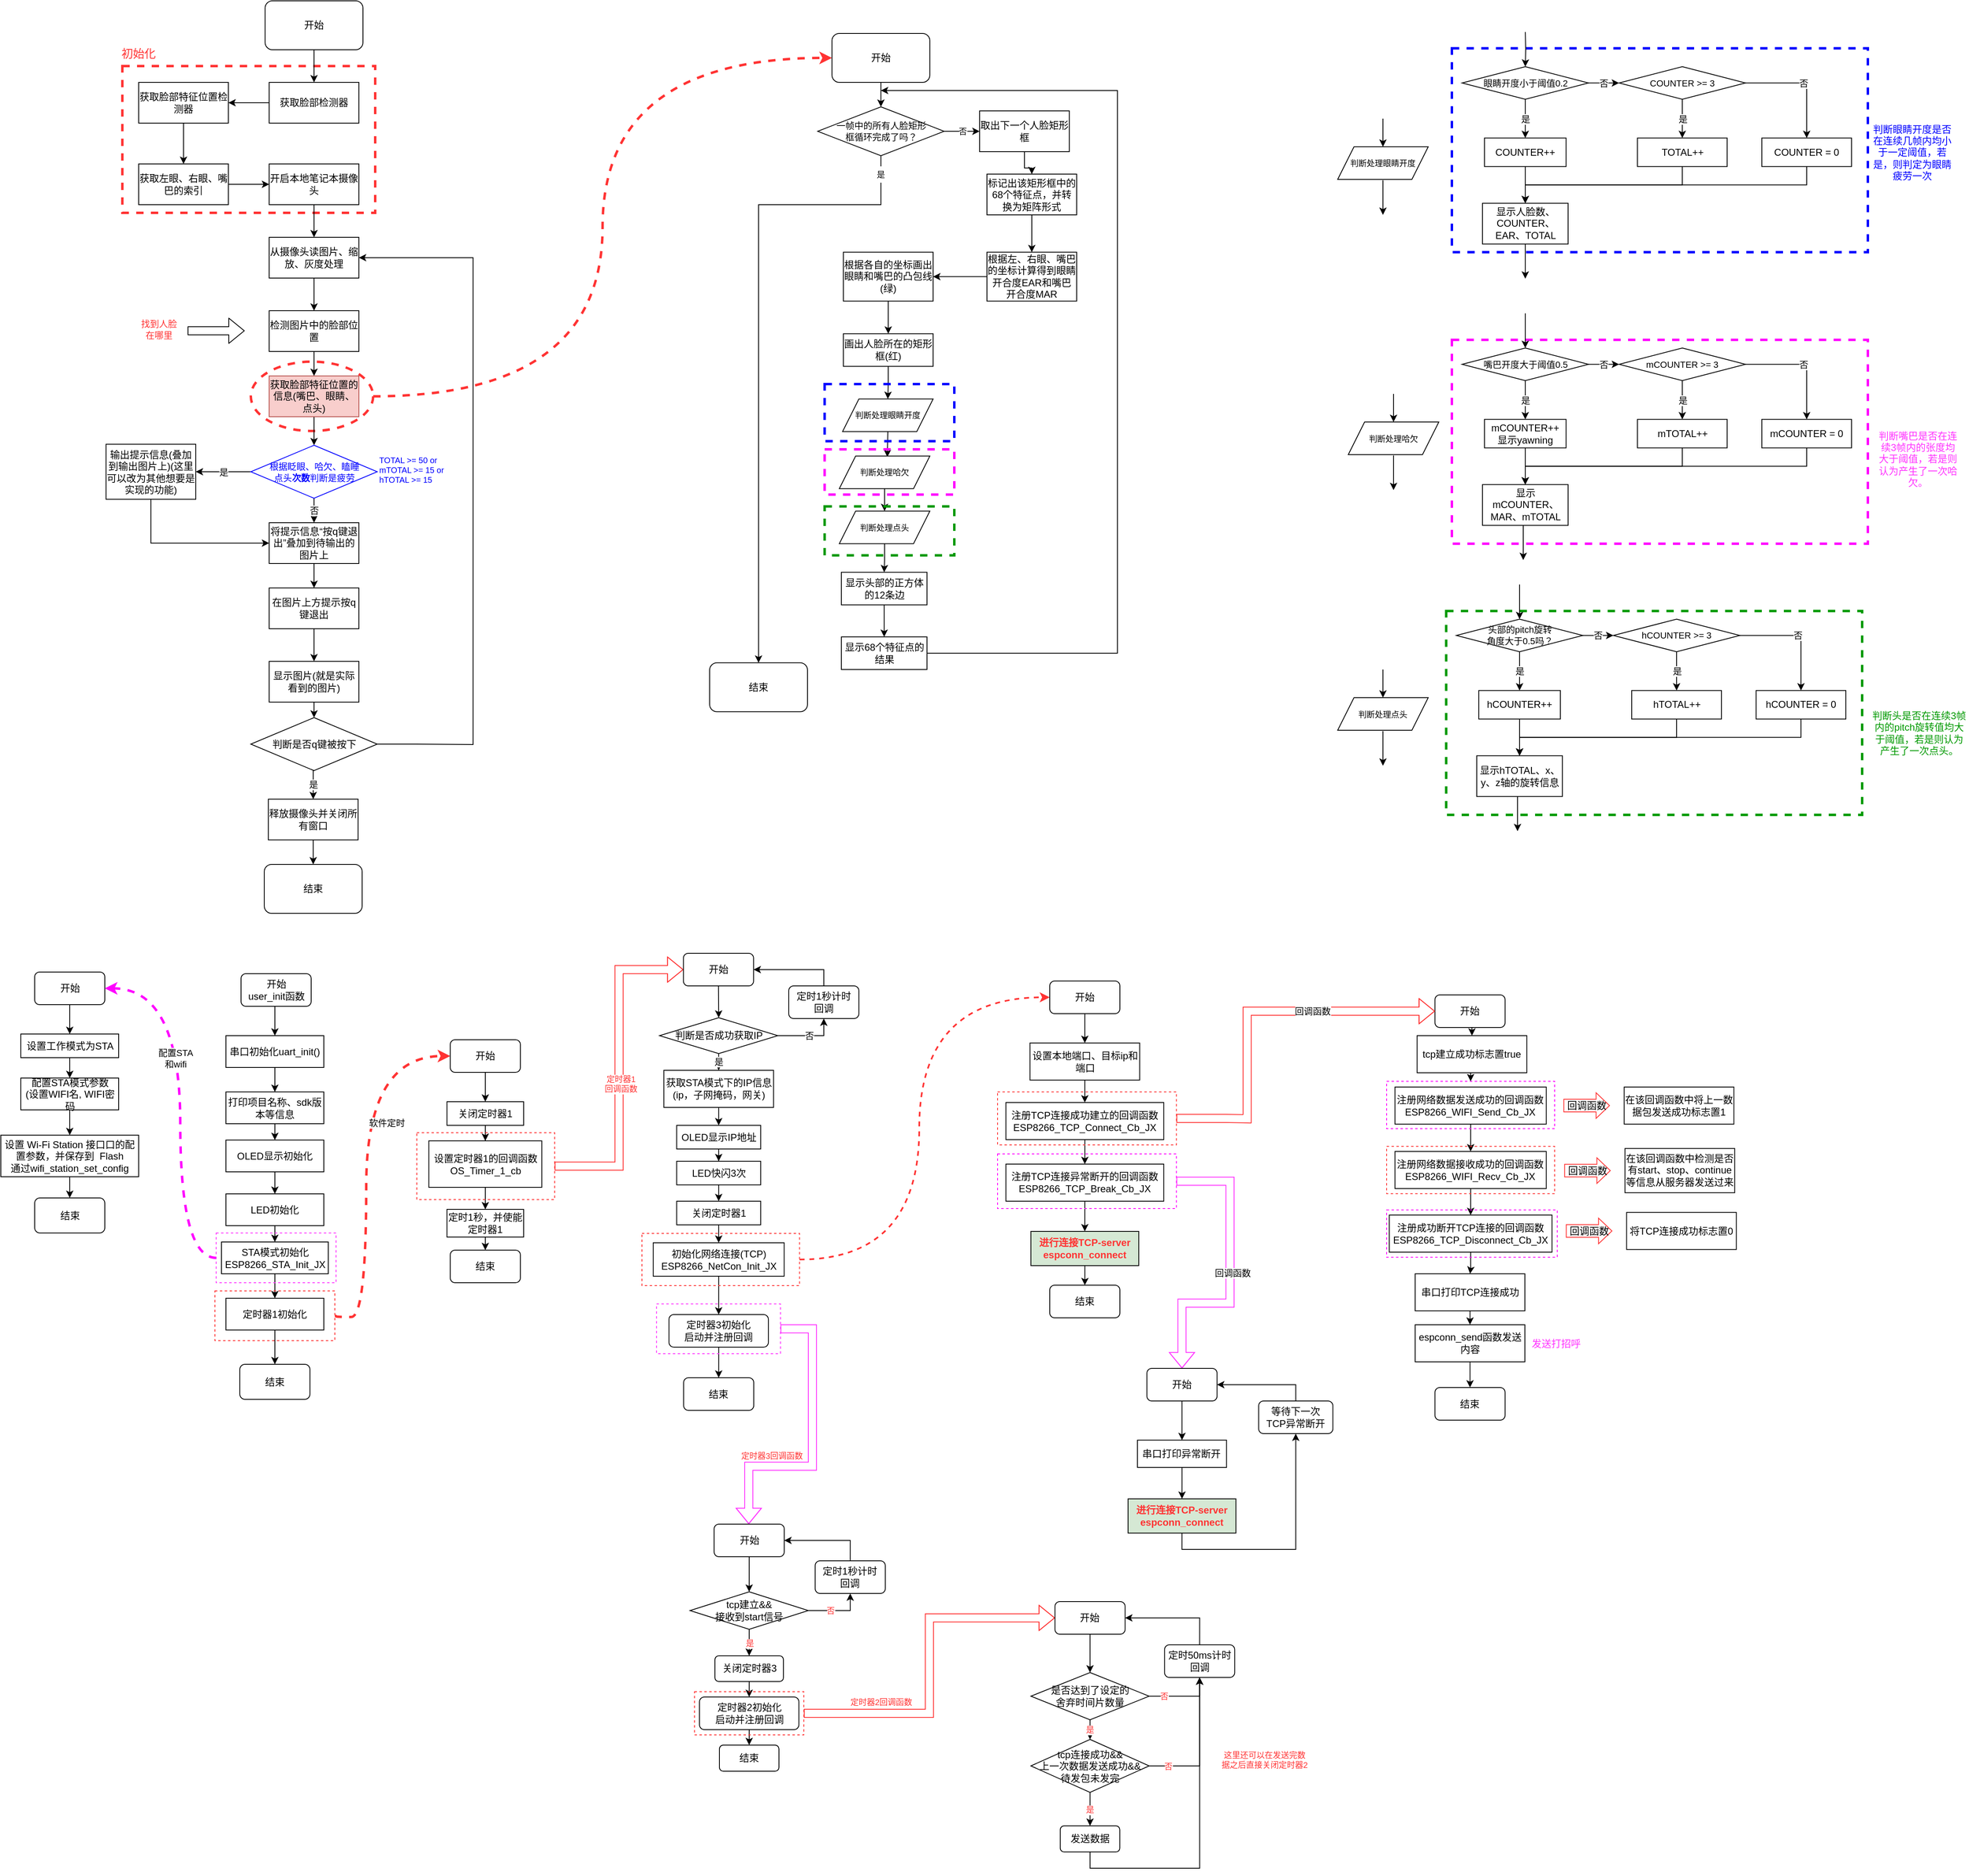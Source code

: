 <mxfile version="14.8.5" type="github">
  <diagram id="dBK5igAenbzEHoaWE4YC" name="Page-1">
    <mxGraphModel dx="813" dy="436" grid="0" gridSize="10" guides="1" tooltips="1" connect="1" arrows="1" fold="1" page="1" pageScale="1" pageWidth="827" pageHeight="1169" math="0" shadow="0">
      <root>
        <mxCell id="0" />
        <mxCell id="1" parent="0" />
        <mxCell id="f6ohBAHf6BeMD9NY3o_H-43" value="" style="rounded=0;whiteSpace=wrap;html=1;dashed=1;fontSize=11;strokeColor=#FF3333;strokeWidth=3;fillColor=none;" parent="1" vertex="1">
          <mxGeometry x="190" y="100" width="310" height="180" as="geometry" />
        </mxCell>
        <mxCell id="f6ohBAHf6BeMD9NY3o_H-18" value="" style="ellipse;whiteSpace=wrap;html=1;fontSize=11;dashed=1;strokeColor=#FF3333;fillColor=none;strokeWidth=3;" parent="1" vertex="1">
          <mxGeometry x="347.5" y="462.5" width="150" height="85" as="geometry" />
        </mxCell>
        <mxCell id="f6ohBAHf6BeMD9NY3o_H-22" style="edgeStyle=orthogonalEdgeStyle;rounded=0;orthogonalLoop=1;jettySize=auto;html=1;exitX=0;exitY=0.5;exitDx=0;exitDy=0;entryX=1;entryY=0.5;entryDx=0;entryDy=0;fontSize=11;" parent="1" source="f6ohBAHf6BeMD9NY3o_H-2" target="f6ohBAHf6BeMD9NY3o_H-3" edge="1">
          <mxGeometry relative="1" as="geometry" />
        </mxCell>
        <mxCell id="f6ohBAHf6BeMD9NY3o_H-2" value="获取脸部检测器" style="rounded=0;whiteSpace=wrap;html=1;" parent="1" vertex="1">
          <mxGeometry x="370" y="120" width="110" height="50" as="geometry" />
        </mxCell>
        <mxCell id="f6ohBAHf6BeMD9NY3o_H-23" style="edgeStyle=orthogonalEdgeStyle;rounded=0;orthogonalLoop=1;jettySize=auto;html=1;exitX=0.5;exitY=1;exitDx=0;exitDy=0;entryX=0.5;entryY=0;entryDx=0;entryDy=0;fontSize=11;" parent="1" source="f6ohBAHf6BeMD9NY3o_H-3" target="f6ohBAHf6BeMD9NY3o_H-4" edge="1">
          <mxGeometry relative="1" as="geometry" />
        </mxCell>
        <mxCell id="f6ohBAHf6BeMD9NY3o_H-3" value="获取脸部特征位置检测器" style="rounded=0;whiteSpace=wrap;html=1;" parent="1" vertex="1">
          <mxGeometry x="210" y="120" width="110" height="50" as="geometry" />
        </mxCell>
        <mxCell id="f6ohBAHf6BeMD9NY3o_H-24" style="edgeStyle=orthogonalEdgeStyle;rounded=0;orthogonalLoop=1;jettySize=auto;html=1;fontSize=11;" parent="1" source="f6ohBAHf6BeMD9NY3o_H-4" target="f6ohBAHf6BeMD9NY3o_H-5" edge="1">
          <mxGeometry relative="1" as="geometry" />
        </mxCell>
        <mxCell id="f6ohBAHf6BeMD9NY3o_H-4" value="获取左眼、右眼、嘴巴的索引" style="rounded=0;whiteSpace=wrap;html=1;" parent="1" vertex="1">
          <mxGeometry x="210" y="220" width="110" height="50" as="geometry" />
        </mxCell>
        <mxCell id="f6ohBAHf6BeMD9NY3o_H-25" style="edgeStyle=orthogonalEdgeStyle;rounded=0;orthogonalLoop=1;jettySize=auto;html=1;exitX=0.5;exitY=1;exitDx=0;exitDy=0;entryX=0.5;entryY=0;entryDx=0;entryDy=0;fontSize=11;" parent="1" source="f6ohBAHf6BeMD9NY3o_H-5" target="f6ohBAHf6BeMD9NY3o_H-6" edge="1">
          <mxGeometry relative="1" as="geometry" />
        </mxCell>
        <mxCell id="f6ohBAHf6BeMD9NY3o_H-5" value="开启本地笔记本摄像头" style="rounded=0;whiteSpace=wrap;html=1;" parent="1" vertex="1">
          <mxGeometry x="370" y="220" width="110" height="50" as="geometry" />
        </mxCell>
        <mxCell id="f6ohBAHf6BeMD9NY3o_H-26" style="edgeStyle=orthogonalEdgeStyle;rounded=0;orthogonalLoop=1;jettySize=auto;html=1;exitX=0.5;exitY=1;exitDx=0;exitDy=0;entryX=0.5;entryY=0;entryDx=0;entryDy=0;fontSize=11;" parent="1" source="f6ohBAHf6BeMD9NY3o_H-6" target="f6ohBAHf6BeMD9NY3o_H-7" edge="1">
          <mxGeometry relative="1" as="geometry" />
        </mxCell>
        <mxCell id="f6ohBAHf6BeMD9NY3o_H-6" value="&lt;div&gt;从摄像头读图片、缩放、灰度处理&lt;/div&gt;" style="rounded=0;whiteSpace=wrap;html=1;" parent="1" vertex="1">
          <mxGeometry x="370" y="310" width="110" height="50" as="geometry" />
        </mxCell>
        <mxCell id="f6ohBAHf6BeMD9NY3o_H-27" style="edgeStyle=orthogonalEdgeStyle;rounded=0;orthogonalLoop=1;jettySize=auto;html=1;exitX=0.5;exitY=1;exitDx=0;exitDy=0;entryX=0.5;entryY=0;entryDx=0;entryDy=0;fontSize=11;" parent="1" source="f6ohBAHf6BeMD9NY3o_H-7" target="f6ohBAHf6BeMD9NY3o_H-8" edge="1">
          <mxGeometry relative="1" as="geometry" />
        </mxCell>
        <mxCell id="f6ohBAHf6BeMD9NY3o_H-7" value="检测图片中的脸部位置" style="rounded=0;whiteSpace=wrap;html=1;" parent="1" vertex="1">
          <mxGeometry x="370" y="400" width="110" height="50" as="geometry" />
        </mxCell>
        <mxCell id="f6ohBAHf6BeMD9NY3o_H-28" style="edgeStyle=orthogonalEdgeStyle;rounded=0;orthogonalLoop=1;jettySize=auto;html=1;exitX=0.5;exitY=1;exitDx=0;exitDy=0;entryX=0.5;entryY=0;entryDx=0;entryDy=0;fontSize=11;" parent="1" source="f6ohBAHf6BeMD9NY3o_H-8" target="f6ohBAHf6BeMD9NY3o_H-10" edge="1">
          <mxGeometry relative="1" as="geometry" />
        </mxCell>
        <mxCell id="f6ohBAHf6BeMD9NY3o_H-8" value="获取脸部特征位置的信息(嘴巴、眼睛、点头)" style="rounded=0;whiteSpace=wrap;html=1;fillColor=#f8cecc;strokeColor=#b85450;" parent="1" vertex="1">
          <mxGeometry x="370" y="480" width="110" height="50" as="geometry" />
        </mxCell>
        <mxCell id="f6ohBAHf6BeMD9NY3o_H-29" value="是" style="edgeStyle=orthogonalEdgeStyle;rounded=0;orthogonalLoop=1;jettySize=auto;html=1;exitX=0;exitY=0.5;exitDx=0;exitDy=0;entryX=1;entryY=0.5;entryDx=0;entryDy=0;fontSize=11;" parent="1" source="f6ohBAHf6BeMD9NY3o_H-10" target="f6ohBAHf6BeMD9NY3o_H-11" edge="1">
          <mxGeometry relative="1" as="geometry" />
        </mxCell>
        <mxCell id="f6ohBAHf6BeMD9NY3o_H-30" value="否" style="edgeStyle=orthogonalEdgeStyle;rounded=0;orthogonalLoop=1;jettySize=auto;html=1;entryX=0.5;entryY=0;entryDx=0;entryDy=0;fontSize=11;" parent="1" source="f6ohBAHf6BeMD9NY3o_H-10" target="f6ohBAHf6BeMD9NY3o_H-12" edge="1">
          <mxGeometry relative="1" as="geometry" />
        </mxCell>
        <mxCell id="f6ohBAHf6BeMD9NY3o_H-10" value="&lt;div&gt;根据眨眼、哈欠、瞌睡&lt;/div&gt;&lt;div&gt;点头&lt;font&gt;&lt;b&gt;次数&lt;/b&gt;&lt;/font&gt;判断是疲劳&lt;/div&gt;" style="rhombus;whiteSpace=wrap;html=1;fontSize=11;fontColor=#0000FF;strokeColor=#0000FF;" parent="1" vertex="1">
          <mxGeometry x="347.5" y="565" width="155" height="65" as="geometry" />
        </mxCell>
        <mxCell id="f6ohBAHf6BeMD9NY3o_H-39" style="edgeStyle=orthogonalEdgeStyle;rounded=0;orthogonalLoop=1;jettySize=auto;html=1;exitX=0.5;exitY=1;exitDx=0;exitDy=0;entryX=0;entryY=0.5;entryDx=0;entryDy=0;fontSize=11;strokeWidth=1;" parent="1" source="f6ohBAHf6BeMD9NY3o_H-11" target="f6ohBAHf6BeMD9NY3o_H-12" edge="1">
          <mxGeometry relative="1" as="geometry" />
        </mxCell>
        <mxCell id="f6ohBAHf6BeMD9NY3o_H-11" value="输出提示信息(叠加到输出图片上)(这里可以改为其他想要是实现的功能)" style="rounded=0;whiteSpace=wrap;html=1;" parent="1" vertex="1">
          <mxGeometry x="170" y="563.75" width="110" height="67.5" as="geometry" />
        </mxCell>
        <mxCell id="f6ohBAHf6BeMD9NY3o_H-31" style="edgeStyle=orthogonalEdgeStyle;rounded=0;orthogonalLoop=1;jettySize=auto;html=1;exitX=0.5;exitY=1;exitDx=0;exitDy=0;fontSize=11;" parent="1" source="f6ohBAHf6BeMD9NY3o_H-12" target="f6ohBAHf6BeMD9NY3o_H-13" edge="1">
          <mxGeometry relative="1" as="geometry" />
        </mxCell>
        <mxCell id="f6ohBAHf6BeMD9NY3o_H-12" value="将提示信息“按q键退出”叠加到待输出的图片上" style="rounded=0;whiteSpace=wrap;html=1;" parent="1" vertex="1">
          <mxGeometry x="370" y="660" width="110" height="50" as="geometry" />
        </mxCell>
        <mxCell id="f6ohBAHf6BeMD9NY3o_H-32" style="edgeStyle=orthogonalEdgeStyle;rounded=0;orthogonalLoop=1;jettySize=auto;html=1;exitX=0.5;exitY=1;exitDx=0;exitDy=0;entryX=0.5;entryY=0;entryDx=0;entryDy=0;fontSize=11;" parent="1" source="f6ohBAHf6BeMD9NY3o_H-13" target="f6ohBAHf6BeMD9NY3o_H-14" edge="1">
          <mxGeometry relative="1" as="geometry" />
        </mxCell>
        <mxCell id="f6ohBAHf6BeMD9NY3o_H-13" value="在图片上方提示按q键退出" style="rounded=0;whiteSpace=wrap;html=1;" parent="1" vertex="1">
          <mxGeometry x="370" y="740" width="110" height="50" as="geometry" />
        </mxCell>
        <mxCell id="f6ohBAHf6BeMD9NY3o_H-33" style="edgeStyle=orthogonalEdgeStyle;rounded=0;orthogonalLoop=1;jettySize=auto;html=1;exitX=0.5;exitY=1;exitDx=0;exitDy=0;entryX=0.5;entryY=0;entryDx=0;entryDy=0;fontSize=11;" parent="1" source="f6ohBAHf6BeMD9NY3o_H-14" target="f6ohBAHf6BeMD9NY3o_H-15" edge="1">
          <mxGeometry relative="1" as="geometry" />
        </mxCell>
        <mxCell id="f6ohBAHf6BeMD9NY3o_H-14" value="显示图片(就是实际看到的图片)" style="rounded=0;whiteSpace=wrap;html=1;" parent="1" vertex="1">
          <mxGeometry x="370" y="830" width="110" height="50" as="geometry" />
        </mxCell>
        <mxCell id="f6ohBAHf6BeMD9NY3o_H-34" value="是" style="edgeStyle=orthogonalEdgeStyle;rounded=0;orthogonalLoop=1;jettySize=auto;html=1;exitX=0.5;exitY=1;exitDx=0;exitDy=0;entryX=0.5;entryY=0;entryDx=0;entryDy=0;fontSize=11;" parent="1" source="f6ohBAHf6BeMD9NY3o_H-15" target="f6ohBAHf6BeMD9NY3o_H-41" edge="1">
          <mxGeometry relative="1" as="geometry">
            <mxPoint x="425" y="999" as="targetPoint" />
          </mxGeometry>
        </mxCell>
        <mxCell id="f6ohBAHf6BeMD9NY3o_H-15" value="判断是否q键被按下" style="rhombus;whiteSpace=wrap;html=1;" parent="1" vertex="1">
          <mxGeometry x="347.5" y="899" width="155" height="65" as="geometry" />
        </mxCell>
        <mxCell id="f6ohBAHf6BeMD9NY3o_H-21" style="edgeStyle=orthogonalEdgeStyle;rounded=0;orthogonalLoop=1;jettySize=auto;html=1;exitX=0.5;exitY=1;exitDx=0;exitDy=0;entryX=0.5;entryY=0;entryDx=0;entryDy=0;fontSize=11;" parent="1" source="f6ohBAHf6BeMD9NY3o_H-17" target="f6ohBAHf6BeMD9NY3o_H-2" edge="1">
          <mxGeometry relative="1" as="geometry" />
        </mxCell>
        <mxCell id="f6ohBAHf6BeMD9NY3o_H-17" value="开始" style="rounded=1;whiteSpace=wrap;html=1;" parent="1" vertex="1">
          <mxGeometry x="365" y="20" width="120" height="60" as="geometry" />
        </mxCell>
        <mxCell id="f6ohBAHf6BeMD9NY3o_H-35" value="" style="endArrow=classic;html=1;fontSize=11;exitX=1;exitY=0.5;exitDx=0;exitDy=0;strokeColor=#FF3333;dashed=1;strokeWidth=3;entryX=0;entryY=0.5;entryDx=0;entryDy=0;edgeStyle=orthogonalEdgeStyle;curved=1;" parent="1" source="f6ohBAHf6BeMD9NY3o_H-18" target="f6ohBAHf6BeMD9NY3o_H-36" edge="1">
          <mxGeometry width="50" height="50" relative="1" as="geometry">
            <mxPoint x="550" y="490" as="sourcePoint" />
            <mxPoint x="730" y="80" as="targetPoint" />
          </mxGeometry>
        </mxCell>
        <mxCell id="f6ohBAHf6BeMD9NY3o_H-73" style="edgeStyle=orthogonalEdgeStyle;rounded=0;orthogonalLoop=1;jettySize=auto;html=1;exitX=0.5;exitY=1;exitDx=0;exitDy=0;entryX=0.5;entryY=0;entryDx=0;entryDy=0;fontSize=11;fontColor=#000000;strokeColor=#000000;strokeWidth=1;" parent="1" source="f6ohBAHf6BeMD9NY3o_H-36" edge="1">
          <mxGeometry relative="1" as="geometry">
            <mxPoint x="1120" y="150" as="targetPoint" />
          </mxGeometry>
        </mxCell>
        <mxCell id="f6ohBAHf6BeMD9NY3o_H-36" value="开始" style="rounded=1;whiteSpace=wrap;html=1;" parent="1" vertex="1">
          <mxGeometry x="1060" y="60" width="120" height="60" as="geometry" />
        </mxCell>
        <mxCell id="f6ohBAHf6BeMD9NY3o_H-38" style="edgeStyle=orthogonalEdgeStyle;rounded=0;orthogonalLoop=1;jettySize=auto;html=1;exitX=1;exitY=0.5;exitDx=0;exitDy=0;entryX=1;entryY=0.5;entryDx=0;entryDy=0;fontSize=11;" parent="1" source="f6ohBAHf6BeMD9NY3o_H-15" target="f6ohBAHf6BeMD9NY3o_H-6" edge="1">
          <mxGeometry relative="1" as="geometry">
            <mxPoint x="435" y="890" as="sourcePoint" />
            <mxPoint x="435" y="920" as="targetPoint" />
            <Array as="points">
              <mxPoint x="550" y="931" />
              <mxPoint x="620" y="932" />
              <mxPoint x="620" y="335" />
            </Array>
          </mxGeometry>
        </mxCell>
        <mxCell id="f6ohBAHf6BeMD9NY3o_H-40" value="结束" style="rounded=1;whiteSpace=wrap;html=1;" parent="1" vertex="1">
          <mxGeometry x="364" y="1079" width="120" height="60" as="geometry" />
        </mxCell>
        <mxCell id="f6ohBAHf6BeMD9NY3o_H-42" style="edgeStyle=orthogonalEdgeStyle;rounded=0;orthogonalLoop=1;jettySize=auto;html=1;entryX=0.5;entryY=0;entryDx=0;entryDy=0;fontSize=11;strokeColor=#000000;strokeWidth=1;" parent="1" source="f6ohBAHf6BeMD9NY3o_H-41" target="f6ohBAHf6BeMD9NY3o_H-40" edge="1">
          <mxGeometry relative="1" as="geometry" />
        </mxCell>
        <mxCell id="f6ohBAHf6BeMD9NY3o_H-41" value="&lt;div&gt;释放摄像头并关闭所有窗口&lt;/div&gt;" style="rounded=0;whiteSpace=wrap;html=1;" parent="1" vertex="1">
          <mxGeometry x="369" y="999" width="110" height="50" as="geometry" />
        </mxCell>
        <mxCell id="f6ohBAHf6BeMD9NY3o_H-44" value="&lt;font style=&quot;font-size: 14px&quot;&gt;初始化&lt;br&gt;&lt;/font&gt;" style="text;html=1;strokeColor=none;fillColor=none;align=center;verticalAlign=middle;whiteSpace=wrap;rounded=0;dashed=1;fontSize=11;fontColor=#FF3333;" parent="1" vertex="1">
          <mxGeometry x="170" y="70" width="80" height="30" as="geometry" />
        </mxCell>
        <mxCell id="f6ohBAHf6BeMD9NY3o_H-46" value="" style="shape=flexArrow;endArrow=classic;html=1;fontSize=11;fontColor=#FF3333;strokeColor=#000000;strokeWidth=1;" parent="1" edge="1">
          <mxGeometry width="50" height="50" relative="1" as="geometry">
            <mxPoint x="270" y="424.58" as="sourcePoint" />
            <mxPoint x="340" y="424.58" as="targetPoint" />
          </mxGeometry>
        </mxCell>
        <mxCell id="f6ohBAHf6BeMD9NY3o_H-48" value="找到人脸在哪里" style="text;html=1;strokeColor=none;fillColor=none;align=center;verticalAlign=middle;whiteSpace=wrap;rounded=0;dashed=1;fontSize=11;fontColor=#FF3333;" parent="1" vertex="1">
          <mxGeometry x="210" y="400" width="50" height="45" as="geometry" />
        </mxCell>
        <mxCell id="f6ohBAHf6BeMD9NY3o_H-211" style="edgeStyle=orthogonalEdgeStyle;rounded=0;orthogonalLoop=1;jettySize=auto;html=1;entryX=1;entryY=0.5;entryDx=0;entryDy=0;fontSize=10;fontColor=#000000;strokeColor=#000000;strokeWidth=1;" parent="1" source="f6ohBAHf6BeMD9NY3o_H-54" target="f6ohBAHf6BeMD9NY3o_H-55" edge="1">
          <mxGeometry relative="1" as="geometry" />
        </mxCell>
        <mxCell id="f6ohBAHf6BeMD9NY3o_H-54" value="根据左、右眼、嘴巴的坐标计算得到眼睛开合度EAR和嘴巴开合度MAR" style="rounded=0;whiteSpace=wrap;html=1;" parent="1" vertex="1">
          <mxGeometry x="1250" y="328.25" width="110" height="60" as="geometry" />
        </mxCell>
        <mxCell id="f6ohBAHf6BeMD9NY3o_H-77" style="edgeStyle=orthogonalEdgeStyle;rounded=0;orthogonalLoop=1;jettySize=auto;html=1;exitX=0.5;exitY=1;exitDx=0;exitDy=0;entryX=0.5;entryY=0;entryDx=0;entryDy=0;fontSize=11;fontColor=#000000;strokeColor=#000000;strokeWidth=1;" parent="1" source="f6ohBAHf6BeMD9NY3o_H-55" target="f6ohBAHf6BeMD9NY3o_H-56" edge="1">
          <mxGeometry relative="1" as="geometry" />
        </mxCell>
        <mxCell id="f6ohBAHf6BeMD9NY3o_H-55" value="根据各自的坐标画出眼睛和嘴巴的凸包线(绿)" style="rounded=0;whiteSpace=wrap;html=1;" parent="1" vertex="1">
          <mxGeometry x="1074" y="328.25" width="110" height="60" as="geometry" />
        </mxCell>
        <mxCell id="f6ohBAHf6BeMD9NY3o_H-79" style="edgeStyle=orthogonalEdgeStyle;rounded=0;orthogonalLoop=1;jettySize=auto;html=1;exitX=0.5;exitY=1;exitDx=0;exitDy=0;entryX=0.5;entryY=0;entryDx=0;entryDy=0;fontSize=11;fontColor=#000000;strokeColor=#000000;strokeWidth=1;" parent="1" source="f6ohBAHf6BeMD9NY3o_H-56" target="f6ohBAHf6BeMD9NY3o_H-201" edge="1">
          <mxGeometry relative="1" as="geometry">
            <mxPoint x="1129" y="510.75" as="targetPoint" />
          </mxGeometry>
        </mxCell>
        <mxCell id="f6ohBAHf6BeMD9NY3o_H-56" value="画出人脸所在的矩形框(红)" style="rounded=0;whiteSpace=wrap;html=1;" parent="1" vertex="1">
          <mxGeometry x="1074" y="428.25" width="110" height="40" as="geometry" />
        </mxCell>
        <mxCell id="f6ohBAHf6BeMD9NY3o_H-80" value="判断眼睛开度是否在连续几帧内均小于一定阈值，若是，则判定为眼睛疲劳一次" style="text;html=1;strokeColor=none;fillColor=none;align=center;verticalAlign=middle;whiteSpace=wrap;rounded=0;dashed=1;fontSize=12;fontColor=#0000FF;" parent="1" vertex="1">
          <mxGeometry x="2333" y="162.38" width="103" height="86.75" as="geometry" />
        </mxCell>
        <mxCell id="f6ohBAHf6BeMD9NY3o_H-218" style="edgeStyle=orthogonalEdgeStyle;rounded=0;orthogonalLoop=1;jettySize=auto;html=1;entryX=0.5;entryY=0;entryDx=0;entryDy=0;fontSize=10;fontColor=#000000;strokeColor=#000000;strokeWidth=1;" parent="1" source="f6ohBAHf6BeMD9NY3o_H-97" target="f6ohBAHf6BeMD9NY3o_H-99" edge="1">
          <mxGeometry relative="1" as="geometry" />
        </mxCell>
        <mxCell id="f6ohBAHf6BeMD9NY3o_H-97" value="显示头部的正方体的12条边" style="rounded=0;whiteSpace=wrap;html=1;" parent="1" vertex="1">
          <mxGeometry x="1071.5" y="720.75" width="105" height="40" as="geometry" />
        </mxCell>
        <mxCell id="f6ohBAHf6BeMD9NY3o_H-125" style="edgeStyle=orthogonalEdgeStyle;rounded=0;orthogonalLoop=1;jettySize=auto;html=1;fontSize=10;fontColor=#000000;strokeColor=#000000;strokeWidth=1;exitX=1;exitY=0.5;exitDx=0;exitDy=0;" parent="1" source="f6ohBAHf6BeMD9NY3o_H-99" edge="1">
          <mxGeometry relative="1" as="geometry">
            <mxPoint x="1120" y="130" as="targetPoint" />
            <mxPoint x="1310" y="930" as="sourcePoint" />
            <Array as="points">
              <mxPoint x="1410" y="820" />
              <mxPoint x="1410" y="130" />
            </Array>
          </mxGeometry>
        </mxCell>
        <mxCell id="f6ohBAHf6BeMD9NY3o_H-99" value="显示68个特征点的结果" style="rounded=0;whiteSpace=wrap;html=1;" parent="1" vertex="1">
          <mxGeometry x="1071.5" y="800" width="105" height="40" as="geometry" />
        </mxCell>
        <mxCell id="f6ohBAHf6BeMD9NY3o_H-104" value="结束" style="rounded=1;whiteSpace=wrap;html=1;" parent="1" vertex="1">
          <mxGeometry x="910" y="831.75" width="120" height="60" as="geometry" />
        </mxCell>
        <mxCell id="f6ohBAHf6BeMD9NY3o_H-115" value="&lt;div style=&quot;font-size: 10px;&quot;&gt;TOTAL &amp;gt;= 50 or &lt;br style=&quot;font-size: 10px;&quot;&gt;&lt;/div&gt;&lt;div style=&quot;font-size: 10px;&quot;&gt;mTOTAL &amp;gt;= 15 or &lt;br style=&quot;font-size: 10px;&quot;&gt;&lt;/div&gt;&lt;div style=&quot;font-size: 10px;&quot;&gt;hTOTAL &amp;gt;= 15&lt;/div&gt;" style="text;whiteSpace=wrap;html=1;fontSize=10;fontColor=#0000FF;" parent="1" vertex="1">
          <mxGeometry x="502.5" y="571.25" width="120" height="60" as="geometry" />
        </mxCell>
        <mxCell id="f6ohBAHf6BeMD9NY3o_H-116" value="判断嘴巴是否在连续3帧内的张度均大于阈值，若是则认为产生了一次哈欠。" style="text;html=1;strokeColor=none;fillColor=none;align=center;verticalAlign=middle;whiteSpace=wrap;rounded=0;dashed=1;fontSize=12;fontColor=#FF33FF;" parent="1" vertex="1">
          <mxGeometry x="2340" y="543.25" width="103" height="76.75" as="geometry" />
        </mxCell>
        <mxCell id="f6ohBAHf6BeMD9NY3o_H-209" style="edgeStyle=orthogonalEdgeStyle;rounded=0;orthogonalLoop=1;jettySize=auto;html=1;fontSize=10;fontColor=#000000;strokeColor=#000000;strokeWidth=1;" parent="1" source="f6ohBAHf6BeMD9NY3o_H-119" target="f6ohBAHf6BeMD9NY3o_H-122" edge="1">
          <mxGeometry relative="1" as="geometry" />
        </mxCell>
        <mxCell id="f6ohBAHf6BeMD9NY3o_H-119" value="取出下一个人脸矩形框" style="rounded=0;whiteSpace=wrap;html=1;" parent="1" vertex="1">
          <mxGeometry x="1241" y="155" width="110" height="50" as="geometry" />
        </mxCell>
        <mxCell id="f6ohBAHf6BeMD9NY3o_H-121" value="否" style="edgeStyle=orthogonalEdgeStyle;rounded=0;orthogonalLoop=1;jettySize=auto;html=1;exitX=1;exitY=0.5;exitDx=0;exitDy=0;entryX=0;entryY=0.5;entryDx=0;entryDy=0;fontSize=10;strokeColor=#000000;strokeWidth=1;" parent="1" source="f6ohBAHf6BeMD9NY3o_H-120" target="f6ohBAHf6BeMD9NY3o_H-119" edge="1">
          <mxGeometry relative="1" as="geometry">
            <mxPoint x="1250" y="180" as="targetPoint" />
          </mxGeometry>
        </mxCell>
        <mxCell id="f6ohBAHf6BeMD9NY3o_H-212" style="edgeStyle=orthogonalEdgeStyle;rounded=0;orthogonalLoop=1;jettySize=auto;html=1;exitX=0.5;exitY=1;exitDx=0;exitDy=0;entryX=0.5;entryY=0;entryDx=0;entryDy=0;fontSize=10;fontColor=#000000;strokeColor=#000000;strokeWidth=1;startArrow=none;" parent="1" source="f6ohBAHf6BeMD9NY3o_H-213" target="f6ohBAHf6BeMD9NY3o_H-104" edge="1">
          <mxGeometry relative="1" as="geometry">
            <Array as="points">
              <mxPoint x="1120" y="270" />
              <mxPoint x="970" y="270" />
            </Array>
          </mxGeometry>
        </mxCell>
        <mxCell id="f6ohBAHf6BeMD9NY3o_H-120" value="&lt;div&gt;一帧中的所有人脸矩形&lt;/div&gt;&lt;div&gt;框循环完成了吗？&lt;/div&gt;" style="rhombus;whiteSpace=wrap;html=1;fontSize=11;" parent="1" vertex="1">
          <mxGeometry x="1042.5" y="150" width="155" height="60" as="geometry" />
        </mxCell>
        <mxCell id="f6ohBAHf6BeMD9NY3o_H-210" style="edgeStyle=orthogonalEdgeStyle;rounded=0;orthogonalLoop=1;jettySize=auto;html=1;entryX=0.5;entryY=0;entryDx=0;entryDy=0;fontSize=10;fontColor=#000000;strokeColor=#000000;strokeWidth=1;" parent="1" source="f6ohBAHf6BeMD9NY3o_H-122" target="f6ohBAHf6BeMD9NY3o_H-54" edge="1">
          <mxGeometry relative="1" as="geometry" />
        </mxCell>
        <mxCell id="f6ohBAHf6BeMD9NY3o_H-122" value="标记出该矩形框中的68个特征点，并转换为矩阵形式" style="rounded=0;whiteSpace=wrap;html=1;" parent="1" vertex="1">
          <mxGeometry x="1250" y="232.5" width="110" height="50" as="geometry" />
        </mxCell>
        <mxCell id="f6ohBAHf6BeMD9NY3o_H-141" value="" style="rounded=0;whiteSpace=wrap;html=1;dashed=1;fontSize=11;strokeWidth=3;fillColor=none;strokeColor=#FF00FF;" parent="1" vertex="1">
          <mxGeometry x="1820" y="435.75" width="510" height="250" as="geometry" />
        </mxCell>
        <mxCell id="f6ohBAHf6BeMD9NY3o_H-142" value="是" style="edgeStyle=orthogonalEdgeStyle;rounded=0;orthogonalLoop=1;jettySize=auto;html=1;entryX=0.5;entryY=0;entryDx=0;entryDy=0;fontSize=11;strokeColor=#000000;strokeWidth=1;" parent="1" source="f6ohBAHf6BeMD9NY3o_H-144" target="f6ohBAHf6BeMD9NY3o_H-148" edge="1">
          <mxGeometry relative="1" as="geometry" />
        </mxCell>
        <mxCell id="f6ohBAHf6BeMD9NY3o_H-143" value="否" style="edgeStyle=orthogonalEdgeStyle;rounded=0;orthogonalLoop=1;jettySize=auto;html=1;entryX=0;entryY=0.5;entryDx=0;entryDy=0;fontSize=11;strokeColor=#000000;strokeWidth=1;" parent="1" source="f6ohBAHf6BeMD9NY3o_H-144" target="f6ohBAHf6BeMD9NY3o_H-151" edge="1">
          <mxGeometry relative="1" as="geometry" />
        </mxCell>
        <mxCell id="f6ohBAHf6BeMD9NY3o_H-144" value="嘴巴开度大于阈值0.5" style="rhombus;whiteSpace=wrap;html=1;fontSize=11;" parent="1" vertex="1">
          <mxGeometry x="1832.5" y="445.75" width="155" height="40" as="geometry" />
        </mxCell>
        <mxCell id="f6ohBAHf6BeMD9NY3o_H-145" style="edgeStyle=orthogonalEdgeStyle;rounded=0;orthogonalLoop=1;jettySize=auto;html=1;exitX=0.5;exitY=1;exitDx=0;exitDy=0;fontSize=11;fontColor=#000000;strokeColor=#000000;strokeWidth=1;entryX=0.5;entryY=0;entryDx=0;entryDy=0;" parent="1" source="f6ohBAHf6BeMD9NY3o_H-146" target="f6ohBAHf6BeMD9NY3o_H-154" edge="1">
          <mxGeometry relative="1" as="geometry">
            <mxPoint x="1910" y="603.25" as="targetPoint" />
          </mxGeometry>
        </mxCell>
        <mxCell id="f6ohBAHf6BeMD9NY3o_H-146" value="mTOTAL++" style="rounded=0;whiteSpace=wrap;html=1;" parent="1" vertex="1">
          <mxGeometry x="2047.5" y="533.25" width="110" height="35" as="geometry" />
        </mxCell>
        <mxCell id="f6ohBAHf6BeMD9NY3o_H-147" style="edgeStyle=orthogonalEdgeStyle;rounded=0;orthogonalLoop=1;jettySize=auto;html=1;entryX=0.5;entryY=0;entryDx=0;entryDy=0;fontSize=11;fontColor=#000000;strokeColor=#000000;strokeWidth=1;" parent="1" source="f6ohBAHf6BeMD9NY3o_H-148" target="f6ohBAHf6BeMD9NY3o_H-154" edge="1">
          <mxGeometry relative="1" as="geometry" />
        </mxCell>
        <mxCell id="f6ohBAHf6BeMD9NY3o_H-148" value="&lt;div&gt;mCOUNTER++&lt;/div&gt;&lt;div&gt;显示yawning&lt;br&gt;&lt;/div&gt;" style="rounded=0;whiteSpace=wrap;html=1;" parent="1" vertex="1">
          <mxGeometry x="1860" y="533.25" width="100" height="35" as="geometry" />
        </mxCell>
        <mxCell id="f6ohBAHf6BeMD9NY3o_H-149" value="是" style="edgeStyle=orthogonalEdgeStyle;rounded=0;orthogonalLoop=1;jettySize=auto;html=1;entryX=0.5;entryY=0;entryDx=0;entryDy=0;fontSize=11;fontColor=#000000;strokeColor=#000000;strokeWidth=1;" parent="1" source="f6ohBAHf6BeMD9NY3o_H-151" target="f6ohBAHf6BeMD9NY3o_H-146" edge="1">
          <mxGeometry relative="1" as="geometry" />
        </mxCell>
        <mxCell id="f6ohBAHf6BeMD9NY3o_H-150" value="否" style="edgeStyle=orthogonalEdgeStyle;rounded=0;orthogonalLoop=1;jettySize=auto;html=1;entryX=0.5;entryY=0;entryDx=0;entryDy=0;fontSize=11;fontColor=#000000;strokeColor=#000000;strokeWidth=1;" parent="1" source="f6ohBAHf6BeMD9NY3o_H-151" target="f6ohBAHf6BeMD9NY3o_H-153" edge="1">
          <mxGeometry relative="1" as="geometry" />
        </mxCell>
        <mxCell id="f6ohBAHf6BeMD9NY3o_H-151" value="mCOUNTER &amp;gt;= 3" style="rhombus;whiteSpace=wrap;html=1;fontSize=11;" parent="1" vertex="1">
          <mxGeometry x="2025" y="445.75" width="155" height="40" as="geometry" />
        </mxCell>
        <mxCell id="f6ohBAHf6BeMD9NY3o_H-152" style="edgeStyle=orthogonalEdgeStyle;rounded=0;orthogonalLoop=1;jettySize=auto;html=1;exitX=0.5;exitY=1;exitDx=0;exitDy=0;fontSize=11;fontColor=#000000;strokeColor=#000000;strokeWidth=1;entryX=0.5;entryY=0;entryDx=0;entryDy=0;" parent="1" source="f6ohBAHf6BeMD9NY3o_H-153" target="f6ohBAHf6BeMD9NY3o_H-154" edge="1">
          <mxGeometry relative="1" as="geometry">
            <mxPoint x="2275.333" y="633.25" as="targetPoint" />
          </mxGeometry>
        </mxCell>
        <mxCell id="f6ohBAHf6BeMD9NY3o_H-153" value="mCOUNTER = 0" style="rounded=0;whiteSpace=wrap;html=1;" parent="1" vertex="1">
          <mxGeometry x="2200" y="533.25" width="110" height="35" as="geometry" />
        </mxCell>
        <mxCell id="f6ohBAHf6BeMD9NY3o_H-154" value="显示mCOUNTER、MAR、mTOTAL" style="rounded=0;whiteSpace=wrap;html=1;" parent="1" vertex="1">
          <mxGeometry x="1857.5" y="613.25" width="105" height="50" as="geometry" />
        </mxCell>
        <mxCell id="f6ohBAHf6BeMD9NY3o_H-155" value="" style="rounded=0;whiteSpace=wrap;html=1;dashed=1;fontSize=11;strokeWidth=3;fillColor=none;strokeColor=#0000FF;" parent="1" vertex="1">
          <mxGeometry x="1820" y="78.25" width="510" height="250" as="geometry" />
        </mxCell>
        <mxCell id="f6ohBAHf6BeMD9NY3o_H-156" style="edgeStyle=orthogonalEdgeStyle;rounded=0;orthogonalLoop=1;jettySize=auto;html=1;exitX=0.5;exitY=1;exitDx=0;exitDy=0;entryX=0.5;entryY=0;entryDx=0;entryDy=0;fontSize=11;fontColor=#000000;strokeColor=#000000;strokeWidth=1;" parent="1" target="f6ohBAHf6BeMD9NY3o_H-159" edge="1">
          <mxGeometry relative="1" as="geometry">
            <mxPoint x="1910" y="58.25" as="sourcePoint" />
          </mxGeometry>
        </mxCell>
        <mxCell id="f6ohBAHf6BeMD9NY3o_H-157" value="是" style="edgeStyle=orthogonalEdgeStyle;rounded=0;orthogonalLoop=1;jettySize=auto;html=1;entryX=0.5;entryY=0;entryDx=0;entryDy=0;fontSize=11;strokeColor=#000000;strokeWidth=1;" parent="1" source="f6ohBAHf6BeMD9NY3o_H-159" target="f6ohBAHf6BeMD9NY3o_H-163" edge="1">
          <mxGeometry relative="1" as="geometry" />
        </mxCell>
        <mxCell id="f6ohBAHf6BeMD9NY3o_H-158" value="否" style="edgeStyle=orthogonalEdgeStyle;rounded=0;orthogonalLoop=1;jettySize=auto;html=1;entryX=0;entryY=0.5;entryDx=0;entryDy=0;fontSize=11;strokeColor=#000000;strokeWidth=1;" parent="1" source="f6ohBAHf6BeMD9NY3o_H-159" target="f6ohBAHf6BeMD9NY3o_H-166" edge="1">
          <mxGeometry relative="1" as="geometry" />
        </mxCell>
        <mxCell id="f6ohBAHf6BeMD9NY3o_H-159" value="眼睛开度小于阈值0.2" style="rhombus;whiteSpace=wrap;html=1;fontSize=11;" parent="1" vertex="1">
          <mxGeometry x="1832.5" y="100.75" width="155" height="40" as="geometry" />
        </mxCell>
        <mxCell id="f6ohBAHf6BeMD9NY3o_H-160" style="edgeStyle=orthogonalEdgeStyle;rounded=0;orthogonalLoop=1;jettySize=auto;html=1;exitX=0.5;exitY=1;exitDx=0;exitDy=0;fontSize=11;fontColor=#000000;strokeColor=#000000;strokeWidth=1;entryX=0.5;entryY=0;entryDx=0;entryDy=0;" parent="1" source="f6ohBAHf6BeMD9NY3o_H-161" target="f6ohBAHf6BeMD9NY3o_H-169" edge="1">
          <mxGeometry relative="1" as="geometry">
            <mxPoint x="1910" y="258.25" as="targetPoint" />
          </mxGeometry>
        </mxCell>
        <mxCell id="f6ohBAHf6BeMD9NY3o_H-161" value="TOTAL++" style="rounded=0;whiteSpace=wrap;html=1;" parent="1" vertex="1">
          <mxGeometry x="2047.5" y="188.25" width="110" height="35" as="geometry" />
        </mxCell>
        <mxCell id="f6ohBAHf6BeMD9NY3o_H-162" style="edgeStyle=orthogonalEdgeStyle;rounded=0;orthogonalLoop=1;jettySize=auto;html=1;entryX=0.5;entryY=0;entryDx=0;entryDy=0;fontSize=11;fontColor=#000000;strokeColor=#000000;strokeWidth=1;" parent="1" source="f6ohBAHf6BeMD9NY3o_H-163" target="f6ohBAHf6BeMD9NY3o_H-169" edge="1">
          <mxGeometry relative="1" as="geometry" />
        </mxCell>
        <mxCell id="f6ohBAHf6BeMD9NY3o_H-163" value="COUNTER++" style="rounded=0;whiteSpace=wrap;html=1;" parent="1" vertex="1">
          <mxGeometry x="1860" y="188.25" width="100" height="35" as="geometry" />
        </mxCell>
        <mxCell id="f6ohBAHf6BeMD9NY3o_H-164" value="是" style="edgeStyle=orthogonalEdgeStyle;rounded=0;orthogonalLoop=1;jettySize=auto;html=1;entryX=0.5;entryY=0;entryDx=0;entryDy=0;fontSize=11;fontColor=#000000;strokeColor=#000000;strokeWidth=1;" parent="1" source="f6ohBAHf6BeMD9NY3o_H-166" target="f6ohBAHf6BeMD9NY3o_H-161" edge="1">
          <mxGeometry relative="1" as="geometry" />
        </mxCell>
        <mxCell id="f6ohBAHf6BeMD9NY3o_H-165" value="否" style="edgeStyle=orthogonalEdgeStyle;rounded=0;orthogonalLoop=1;jettySize=auto;html=1;entryX=0.5;entryY=0;entryDx=0;entryDy=0;fontSize=11;fontColor=#000000;strokeColor=#000000;strokeWidth=1;" parent="1" source="f6ohBAHf6BeMD9NY3o_H-166" target="f6ohBAHf6BeMD9NY3o_H-168" edge="1">
          <mxGeometry relative="1" as="geometry" />
        </mxCell>
        <mxCell id="f6ohBAHf6BeMD9NY3o_H-166" value="COUNTER &amp;gt;= 3" style="rhombus;whiteSpace=wrap;html=1;fontSize=11;" parent="1" vertex="1">
          <mxGeometry x="2025" y="100.75" width="155" height="40" as="geometry" />
        </mxCell>
        <mxCell id="f6ohBAHf6BeMD9NY3o_H-167" style="edgeStyle=orthogonalEdgeStyle;rounded=0;orthogonalLoop=1;jettySize=auto;html=1;exitX=0.5;exitY=1;exitDx=0;exitDy=0;fontSize=11;fontColor=#000000;strokeColor=#000000;strokeWidth=1;entryX=0.5;entryY=0;entryDx=0;entryDy=0;" parent="1" source="f6ohBAHf6BeMD9NY3o_H-168" target="f6ohBAHf6BeMD9NY3o_H-169" edge="1">
          <mxGeometry relative="1" as="geometry">
            <mxPoint x="2275.333" y="288.25" as="targetPoint" />
          </mxGeometry>
        </mxCell>
        <mxCell id="f6ohBAHf6BeMD9NY3o_H-168" value="COUNTER = 0" style="rounded=0;whiteSpace=wrap;html=1;" parent="1" vertex="1">
          <mxGeometry x="2200" y="188.25" width="110" height="35" as="geometry" />
        </mxCell>
        <mxCell id="f6ohBAHf6BeMD9NY3o_H-169" value="显示人脸数、COUNTER、EAR、TOTAL" style="rounded=0;whiteSpace=wrap;html=1;" parent="1" vertex="1">
          <mxGeometry x="1857.5" y="268.25" width="105" height="50" as="geometry" />
        </mxCell>
        <mxCell id="f6ohBAHf6BeMD9NY3o_H-172" style="edgeStyle=orthogonalEdgeStyle;rounded=0;orthogonalLoop=1;jettySize=auto;html=1;exitX=0.5;exitY=1;exitDx=0;exitDy=0;entryX=0.5;entryY=0;entryDx=0;entryDy=0;fontSize=11;fontColor=#000000;strokeColor=#000000;strokeWidth=1;" parent="1" edge="1">
          <mxGeometry relative="1" as="geometry">
            <mxPoint x="1910" y="403.25" as="sourcePoint" />
            <mxPoint x="1910" y="445.75" as="targetPoint" />
          </mxGeometry>
        </mxCell>
        <mxCell id="f6ohBAHf6BeMD9NY3o_H-176" style="edgeStyle=orthogonalEdgeStyle;rounded=0;orthogonalLoop=1;jettySize=auto;html=1;exitX=0.5;exitY=1;exitDx=0;exitDy=0;entryX=0.5;entryY=0;entryDx=0;entryDy=0;fontSize=11;fontColor=#000000;strokeColor=#000000;strokeWidth=1;" parent="1" edge="1">
          <mxGeometry relative="1" as="geometry">
            <mxPoint x="1907.5" y="663.25" as="sourcePoint" />
            <mxPoint x="1907.5" y="705.75" as="targetPoint" />
          </mxGeometry>
        </mxCell>
        <mxCell id="f6ohBAHf6BeMD9NY3o_H-178" style="edgeStyle=orthogonalEdgeStyle;rounded=0;orthogonalLoop=1;jettySize=auto;html=1;exitX=0.5;exitY=1;exitDx=0;exitDy=0;entryX=0.5;entryY=0;entryDx=0;entryDy=0;fontSize=11;fontColor=#000000;strokeColor=#000000;strokeWidth=1;" parent="1" edge="1">
          <mxGeometry relative="1" as="geometry">
            <mxPoint x="1910" y="318.25" as="sourcePoint" />
            <mxPoint x="1910" y="360.75" as="targetPoint" />
          </mxGeometry>
        </mxCell>
        <mxCell id="f6ohBAHf6BeMD9NY3o_H-179" value="判断头是否在连续3帧内的pitch旋转值均大于阈值，若是则认为产生了一次点头。" style="text;html=1;strokeColor=none;fillColor=none;align=center;verticalAlign=middle;whiteSpace=wrap;rounded=0;dashed=1;fontSize=12;fontColor=#009900;" parent="1" vertex="1">
          <mxGeometry x="2333" y="875.75" width="120" height="84.25" as="geometry" />
        </mxCell>
        <mxCell id="f6ohBAHf6BeMD9NY3o_H-180" value="" style="rounded=0;whiteSpace=wrap;html=1;dashed=1;fontSize=11;strokeWidth=3;fillColor=none;fontColor=#009900;strokeColor=#009900;" parent="1" vertex="1">
          <mxGeometry x="1813" y="768.25" width="510" height="250" as="geometry" />
        </mxCell>
        <mxCell id="f6ohBAHf6BeMD9NY3o_H-181" value="是" style="edgeStyle=orthogonalEdgeStyle;rounded=0;orthogonalLoop=1;jettySize=auto;html=1;entryX=0.5;entryY=0;entryDx=0;entryDy=0;fontSize=11;strokeColor=#000000;strokeWidth=1;" parent="1" source="f6ohBAHf6BeMD9NY3o_H-183" target="f6ohBAHf6BeMD9NY3o_H-187" edge="1">
          <mxGeometry relative="1" as="geometry" />
        </mxCell>
        <mxCell id="f6ohBAHf6BeMD9NY3o_H-182" value="否" style="edgeStyle=orthogonalEdgeStyle;rounded=0;orthogonalLoop=1;jettySize=auto;html=1;entryX=0;entryY=0.5;entryDx=0;entryDy=0;fontSize=11;strokeColor=#000000;strokeWidth=1;" parent="1" source="f6ohBAHf6BeMD9NY3o_H-183" target="f6ohBAHf6BeMD9NY3o_H-190" edge="1">
          <mxGeometry relative="1" as="geometry" />
        </mxCell>
        <mxCell id="f6ohBAHf6BeMD9NY3o_H-183" value="&lt;div&gt;头部的pitch旋转&lt;/div&gt;&lt;div&gt;角度大于0.5吗？&lt;/div&gt;" style="rhombus;whiteSpace=wrap;html=1;fontSize=11;" parent="1" vertex="1">
          <mxGeometry x="1825.5" y="778.25" width="155" height="40" as="geometry" />
        </mxCell>
        <mxCell id="f6ohBAHf6BeMD9NY3o_H-184" style="edgeStyle=orthogonalEdgeStyle;rounded=0;orthogonalLoop=1;jettySize=auto;html=1;exitX=0.5;exitY=1;exitDx=0;exitDy=0;fontSize=11;fontColor=#000000;strokeColor=#000000;strokeWidth=1;entryX=0.5;entryY=0;entryDx=0;entryDy=0;" parent="1" source="f6ohBAHf6BeMD9NY3o_H-185" target="f6ohBAHf6BeMD9NY3o_H-193" edge="1">
          <mxGeometry relative="1" as="geometry">
            <mxPoint x="1903" y="935.75" as="targetPoint" />
          </mxGeometry>
        </mxCell>
        <mxCell id="f6ohBAHf6BeMD9NY3o_H-185" value="hTOTAL++" style="rounded=0;whiteSpace=wrap;html=1;" parent="1" vertex="1">
          <mxGeometry x="2040.5" y="865.75" width="110" height="35" as="geometry" />
        </mxCell>
        <mxCell id="f6ohBAHf6BeMD9NY3o_H-186" style="edgeStyle=orthogonalEdgeStyle;rounded=0;orthogonalLoop=1;jettySize=auto;html=1;entryX=0.5;entryY=0;entryDx=0;entryDy=0;fontSize=11;fontColor=#000000;strokeColor=#000000;strokeWidth=1;" parent="1" source="f6ohBAHf6BeMD9NY3o_H-187" target="f6ohBAHf6BeMD9NY3o_H-193" edge="1">
          <mxGeometry relative="1" as="geometry" />
        </mxCell>
        <mxCell id="f6ohBAHf6BeMD9NY3o_H-187" value="&lt;div&gt;hCOUNTER++&lt;/div&gt;" style="rounded=0;whiteSpace=wrap;html=1;" parent="1" vertex="1">
          <mxGeometry x="1853" y="865.75" width="100" height="35" as="geometry" />
        </mxCell>
        <mxCell id="f6ohBAHf6BeMD9NY3o_H-188" value="是" style="edgeStyle=orthogonalEdgeStyle;rounded=0;orthogonalLoop=1;jettySize=auto;html=1;entryX=0.5;entryY=0;entryDx=0;entryDy=0;fontSize=11;fontColor=#000000;strokeColor=#000000;strokeWidth=1;" parent="1" source="f6ohBAHf6BeMD9NY3o_H-190" target="f6ohBAHf6BeMD9NY3o_H-185" edge="1">
          <mxGeometry relative="1" as="geometry" />
        </mxCell>
        <mxCell id="f6ohBAHf6BeMD9NY3o_H-189" value="否" style="edgeStyle=orthogonalEdgeStyle;rounded=0;orthogonalLoop=1;jettySize=auto;html=1;entryX=0.5;entryY=0;entryDx=0;entryDy=0;fontSize=11;fontColor=#000000;strokeColor=#000000;strokeWidth=1;" parent="1" source="f6ohBAHf6BeMD9NY3o_H-190" target="f6ohBAHf6BeMD9NY3o_H-192" edge="1">
          <mxGeometry relative="1" as="geometry" />
        </mxCell>
        <mxCell id="f6ohBAHf6BeMD9NY3o_H-190" value="hCOUNTER &amp;gt;= 3" style="rhombus;whiteSpace=wrap;html=1;fontSize=11;" parent="1" vertex="1">
          <mxGeometry x="2018" y="778.25" width="155" height="40" as="geometry" />
        </mxCell>
        <mxCell id="f6ohBAHf6BeMD9NY3o_H-191" style="edgeStyle=orthogonalEdgeStyle;rounded=0;orthogonalLoop=1;jettySize=auto;html=1;exitX=0.5;exitY=1;exitDx=0;exitDy=0;fontSize=11;fontColor=#000000;strokeColor=#000000;strokeWidth=1;entryX=0.5;entryY=0;entryDx=0;entryDy=0;" parent="1" source="f6ohBAHf6BeMD9NY3o_H-192" target="f6ohBAHf6BeMD9NY3o_H-193" edge="1">
          <mxGeometry relative="1" as="geometry">
            <mxPoint x="2268.333" y="965.75" as="targetPoint" />
          </mxGeometry>
        </mxCell>
        <mxCell id="f6ohBAHf6BeMD9NY3o_H-192" value="hCOUNTER = 0" style="rounded=0;whiteSpace=wrap;html=1;" parent="1" vertex="1">
          <mxGeometry x="2193" y="865.75" width="110" height="35" as="geometry" />
        </mxCell>
        <mxCell id="f6ohBAHf6BeMD9NY3o_H-193" value="显示hTOTAL、x、y、z轴的旋转信息" style="rounded=0;whiteSpace=wrap;html=1;" parent="1" vertex="1">
          <mxGeometry x="1850.5" y="945.75" width="105" height="50" as="geometry" />
        </mxCell>
        <mxCell id="f6ohBAHf6BeMD9NY3o_H-194" style="edgeStyle=orthogonalEdgeStyle;rounded=0;orthogonalLoop=1;jettySize=auto;html=1;exitX=0.5;exitY=1;exitDx=0;exitDy=0;entryX=0.5;entryY=0;entryDx=0;entryDy=0;fontSize=11;fontColor=#000000;strokeColor=#000000;strokeWidth=1;" parent="1" edge="1">
          <mxGeometry relative="1" as="geometry">
            <mxPoint x="1903" y="735.75" as="sourcePoint" />
            <mxPoint x="1903" y="778.25" as="targetPoint" />
          </mxGeometry>
        </mxCell>
        <mxCell id="f6ohBAHf6BeMD9NY3o_H-195" style="edgeStyle=orthogonalEdgeStyle;rounded=0;orthogonalLoop=1;jettySize=auto;html=1;exitX=0.5;exitY=1;exitDx=0;exitDy=0;entryX=0.5;entryY=0;entryDx=0;entryDy=0;fontSize=11;fontColor=#000000;strokeColor=#000000;strokeWidth=1;" parent="1" edge="1">
          <mxGeometry relative="1" as="geometry">
            <mxPoint x="1900.5" y="995.75" as="sourcePoint" />
            <mxPoint x="1900.5" y="1038.25" as="targetPoint" />
          </mxGeometry>
        </mxCell>
        <mxCell id="f6ohBAHf6BeMD9NY3o_H-204" style="edgeStyle=orthogonalEdgeStyle;rounded=0;orthogonalLoop=1;jettySize=auto;html=1;exitX=0.5;exitY=1;exitDx=0;exitDy=0;entryX=0.53;entryY=0.03;entryDx=0;entryDy=0;entryPerimeter=0;fontSize=10;fontColor=#000000;strokeColor=#000000;strokeWidth=1;" parent="1" source="f6ohBAHf6BeMD9NY3o_H-201" target="f6ohBAHf6BeMD9NY3o_H-202" edge="1">
          <mxGeometry relative="1" as="geometry" />
        </mxCell>
        <mxCell id="f6ohBAHf6BeMD9NY3o_H-201" value="判断处理眼睛开度" style="shape=parallelogram;perimeter=parallelogramPerimeter;whiteSpace=wrap;html=1;fixedSize=1;fontSize=10;strokeColor=#000000;strokeWidth=1;" parent="1" vertex="1">
          <mxGeometry x="1073" y="508.25" width="111" height="40" as="geometry" />
        </mxCell>
        <mxCell id="f6ohBAHf6BeMD9NY3o_H-205" style="edgeStyle=orthogonalEdgeStyle;rounded=0;orthogonalLoop=1;jettySize=auto;html=1;exitX=0.5;exitY=1;exitDx=0;exitDy=0;entryX=0.5;entryY=0;entryDx=0;entryDy=0;fontSize=10;fontColor=#000000;strokeColor=#000000;strokeWidth=1;" parent="1" source="f6ohBAHf6BeMD9NY3o_H-202" target="f6ohBAHf6BeMD9NY3o_H-203" edge="1">
          <mxGeometry relative="1" as="geometry" />
        </mxCell>
        <mxCell id="f6ohBAHf6BeMD9NY3o_H-202" value="判断处理哈欠" style="shape=parallelogram;perimeter=parallelogramPerimeter;whiteSpace=wrap;html=1;fixedSize=1;fontSize=10;strokeColor=#000000;strokeWidth=1;" parent="1" vertex="1">
          <mxGeometry x="1069" y="578.25" width="111" height="40" as="geometry" />
        </mxCell>
        <mxCell id="f6ohBAHf6BeMD9NY3o_H-207" style="edgeStyle=orthogonalEdgeStyle;rounded=0;orthogonalLoop=1;jettySize=auto;html=1;fontSize=10;fontColor=#000000;strokeColor=#000000;strokeWidth=1;" parent="1" source="f6ohBAHf6BeMD9NY3o_H-203" target="f6ohBAHf6BeMD9NY3o_H-97" edge="1">
          <mxGeometry relative="1" as="geometry" />
        </mxCell>
        <mxCell id="f6ohBAHf6BeMD9NY3o_H-203" value="判断处理点头" style="shape=parallelogram;perimeter=parallelogramPerimeter;whiteSpace=wrap;html=1;fixedSize=1;fontSize=10;strokeColor=#000000;strokeWidth=1;" parent="1" vertex="1">
          <mxGeometry x="1069" y="645.75" width="111" height="40" as="geometry" />
        </mxCell>
        <mxCell id="f6ohBAHf6BeMD9NY3o_H-213" value="是" style="text;html=1;strokeColor=none;fillColor=none;align=center;verticalAlign=middle;whiteSpace=wrap;rounded=0;fontSize=10;fontColor=#000000;" parent="1" vertex="1">
          <mxGeometry x="1100" y="223" width="40" height="20" as="geometry" />
        </mxCell>
        <mxCell id="f6ohBAHf6BeMD9NY3o_H-214" value="" style="edgeStyle=orthogonalEdgeStyle;rounded=0;orthogonalLoop=1;jettySize=auto;html=1;exitX=0.5;exitY=1;exitDx=0;exitDy=0;entryX=0.5;entryY=0;entryDx=0;entryDy=0;fontSize=10;fontColor=#000000;strokeColor=#000000;strokeWidth=1;endArrow=none;" parent="1" source="f6ohBAHf6BeMD9NY3o_H-120" target="f6ohBAHf6BeMD9NY3o_H-213" edge="1">
          <mxGeometry relative="1" as="geometry">
            <mxPoint x="1120" y="210" as="sourcePoint" />
            <mxPoint x="970" y="831.75" as="targetPoint" />
            <Array as="points" />
          </mxGeometry>
        </mxCell>
        <mxCell id="f6ohBAHf6BeMD9NY3o_H-216" value="判断处理哈欠" style="shape=parallelogram;perimeter=parallelogramPerimeter;whiteSpace=wrap;html=1;fixedSize=1;fontSize=10;strokeColor=#000000;strokeWidth=1;" parent="1" vertex="1">
          <mxGeometry x="1693" y="536.5" width="111" height="40" as="geometry" />
        </mxCell>
        <mxCell id="f6ohBAHf6BeMD9NY3o_H-226" style="edgeStyle=orthogonalEdgeStyle;rounded=0;orthogonalLoop=1;jettySize=auto;html=1;exitX=0.5;exitY=1;exitDx=0;exitDy=0;entryX=0.5;entryY=0;entryDx=0;entryDy=0;fontSize=11;fontColor=#000000;strokeColor=#000000;strokeWidth=1;" parent="1" edge="1">
          <mxGeometry relative="1" as="geometry">
            <mxPoint x="1748.5" y="577.5" as="sourcePoint" />
            <mxPoint x="1748.5" y="620.0" as="targetPoint" />
          </mxGeometry>
        </mxCell>
        <mxCell id="f6ohBAHf6BeMD9NY3o_H-228" style="edgeStyle=orthogonalEdgeStyle;rounded=0;orthogonalLoop=1;jettySize=auto;html=1;exitX=0.5;exitY=1;exitDx=0;exitDy=0;fontSize=11;fontColor=#000000;strokeColor=#000000;strokeWidth=1;entryX=0.5;entryY=0;entryDx=0;entryDy=0;" parent="1" target="f6ohBAHf6BeMD9NY3o_H-216" edge="1">
          <mxGeometry relative="1" as="geometry">
            <mxPoint x="1748.5" y="502.0" as="sourcePoint" />
            <mxPoint x="1749" y="532.5" as="targetPoint" />
          </mxGeometry>
        </mxCell>
        <mxCell id="f6ohBAHf6BeMD9NY3o_H-229" value="判断处理眼睛开度" style="shape=parallelogram;perimeter=parallelogramPerimeter;whiteSpace=wrap;html=1;fixedSize=1;fontSize=10;strokeColor=#000000;strokeWidth=1;" parent="1" vertex="1">
          <mxGeometry x="1680" y="199" width="111" height="40" as="geometry" />
        </mxCell>
        <mxCell id="f6ohBAHf6BeMD9NY3o_H-230" style="edgeStyle=orthogonalEdgeStyle;rounded=0;orthogonalLoop=1;jettySize=auto;html=1;exitX=0.5;exitY=1;exitDx=0;exitDy=0;entryX=0.5;entryY=0;entryDx=0;entryDy=0;fontSize=11;fontColor=#000000;strokeColor=#000000;strokeWidth=1;" parent="1" edge="1">
          <mxGeometry relative="1" as="geometry">
            <mxPoint x="1735.5" y="240" as="sourcePoint" />
            <mxPoint x="1735.5" y="282.5" as="targetPoint" />
          </mxGeometry>
        </mxCell>
        <mxCell id="f6ohBAHf6BeMD9NY3o_H-231" style="edgeStyle=orthogonalEdgeStyle;rounded=0;orthogonalLoop=1;jettySize=auto;html=1;exitX=0.5;exitY=1;exitDx=0;exitDy=0;fontSize=11;fontColor=#000000;strokeColor=#000000;strokeWidth=1;entryX=0.5;entryY=0;entryDx=0;entryDy=0;" parent="1" target="f6ohBAHf6BeMD9NY3o_H-229" edge="1">
          <mxGeometry relative="1" as="geometry">
            <mxPoint x="1735.5" y="164.5" as="sourcePoint" />
            <mxPoint x="1736" y="195" as="targetPoint" />
          </mxGeometry>
        </mxCell>
        <mxCell id="f6ohBAHf6BeMD9NY3o_H-236" value="判断处理点头" style="shape=parallelogram;perimeter=parallelogramPerimeter;whiteSpace=wrap;html=1;fixedSize=1;fontSize=10;strokeColor=#000000;strokeWidth=1;" parent="1" vertex="1">
          <mxGeometry x="1680" y="874.5" width="111" height="40" as="geometry" />
        </mxCell>
        <mxCell id="f6ohBAHf6BeMD9NY3o_H-237" style="edgeStyle=orthogonalEdgeStyle;rounded=0;orthogonalLoop=1;jettySize=auto;html=1;exitX=0.5;exitY=1;exitDx=0;exitDy=0;entryX=0.5;entryY=0;entryDx=0;entryDy=0;fontSize=11;fontColor=#000000;strokeColor=#000000;strokeWidth=1;" parent="1" edge="1">
          <mxGeometry relative="1" as="geometry">
            <mxPoint x="1735.5" y="915.5" as="sourcePoint" />
            <mxPoint x="1735.5" y="958" as="targetPoint" />
          </mxGeometry>
        </mxCell>
        <mxCell id="f6ohBAHf6BeMD9NY3o_H-238" style="edgeStyle=orthogonalEdgeStyle;rounded=0;orthogonalLoop=1;jettySize=auto;html=1;exitX=0.5;exitY=1;exitDx=0;exitDy=0;fontSize=11;fontColor=#000000;strokeColor=#000000;strokeWidth=1;entryX=0.5;entryY=0;entryDx=0;entryDy=0;" parent="1" target="f6ohBAHf6BeMD9NY3o_H-236" edge="1">
          <mxGeometry relative="1" as="geometry">
            <mxPoint x="1735.5" y="840" as="sourcePoint" />
            <mxPoint x="1736" y="870.5" as="targetPoint" />
          </mxGeometry>
        </mxCell>
        <mxCell id="f6ohBAHf6BeMD9NY3o_H-239" value="" style="rounded=0;whiteSpace=wrap;html=1;dashed=1;fontSize=11;strokeWidth=3;fillColor=none;strokeColor=#FF00FF;" parent="1" vertex="1">
          <mxGeometry x="1051" y="570" width="159" height="55.5" as="geometry" />
        </mxCell>
        <mxCell id="f6ohBAHf6BeMD9NY3o_H-240" value="" style="rounded=0;whiteSpace=wrap;html=1;dashed=1;fontSize=11;strokeWidth=3;fillColor=none;fontColor=#009900;strokeColor=#009900;" parent="1" vertex="1">
          <mxGeometry x="1051" y="640" width="159" height="60" as="geometry" />
        </mxCell>
        <mxCell id="f6ohBAHf6BeMD9NY3o_H-241" value="" style="rounded=0;whiteSpace=wrap;html=1;dashed=1;fontSize=11;strokeWidth=3;fillColor=none;strokeColor=#0000FF;" parent="1" vertex="1">
          <mxGeometry x="1051" y="490" width="159" height="70" as="geometry" />
        </mxCell>
        <mxCell id="LyPHtDGqG46tHzZd_JiR-14" style="edgeStyle=orthogonalEdgeStyle;rounded=0;orthogonalLoop=1;jettySize=auto;html=1;exitX=0.5;exitY=1;exitDx=0;exitDy=0;entryX=0.5;entryY=0;entryDx=0;entryDy=0;" parent="1" source="LyPHtDGqG46tHzZd_JiR-2" target="LyPHtDGqG46tHzZd_JiR-4" edge="1">
          <mxGeometry relative="1" as="geometry" />
        </mxCell>
        <mxCell id="LyPHtDGqG46tHzZd_JiR-2" value="串口初始化uart_init()" style="whiteSpace=wrap;html=1;rounded=0;" parent="1" vertex="1">
          <mxGeometry x="317" y="1289" width="120" height="39" as="geometry" />
        </mxCell>
        <mxCell id="LyPHtDGqG46tHzZd_JiR-15" style="edgeStyle=orthogonalEdgeStyle;rounded=0;orthogonalLoop=1;jettySize=auto;html=1;exitX=0.5;exitY=1;exitDx=0;exitDy=0;entryX=0.5;entryY=0;entryDx=0;entryDy=0;" parent="1" source="LyPHtDGqG46tHzZd_JiR-4" target="LyPHtDGqG46tHzZd_JiR-5" edge="1">
          <mxGeometry relative="1" as="geometry" />
        </mxCell>
        <mxCell id="LyPHtDGqG46tHzZd_JiR-4" value="打印项目名称、sdk版本等信息" style="whiteSpace=wrap;html=1;rounded=0;" parent="1" vertex="1">
          <mxGeometry x="317" y="1358" width="120" height="39" as="geometry" />
        </mxCell>
        <mxCell id="LyPHtDGqG46tHzZd_JiR-16" style="edgeStyle=orthogonalEdgeStyle;rounded=0;orthogonalLoop=1;jettySize=auto;html=1;exitX=0.5;exitY=1;exitDx=0;exitDy=0;entryX=0.5;entryY=0;entryDx=0;entryDy=0;" parent="1" source="LyPHtDGqG46tHzZd_JiR-5" target="LyPHtDGqG46tHzZd_JiR-6" edge="1">
          <mxGeometry relative="1" as="geometry" />
        </mxCell>
        <mxCell id="LyPHtDGqG46tHzZd_JiR-5" value="OLED显示初始化" style="whiteSpace=wrap;html=1;rounded=0;" parent="1" vertex="1">
          <mxGeometry x="317" y="1417" width="120" height="39" as="geometry" />
        </mxCell>
        <mxCell id="LyPHtDGqG46tHzZd_JiR-17" style="edgeStyle=orthogonalEdgeStyle;rounded=0;orthogonalLoop=1;jettySize=auto;html=1;exitX=0.5;exitY=1;exitDx=0;exitDy=0;entryX=0.5;entryY=0;entryDx=0;entryDy=0;" parent="1" source="LyPHtDGqG46tHzZd_JiR-6" target="LyPHtDGqG46tHzZd_JiR-7" edge="1">
          <mxGeometry relative="1" as="geometry" />
        </mxCell>
        <mxCell id="LyPHtDGqG46tHzZd_JiR-6" value="LED初始化" style="whiteSpace=wrap;html=1;rounded=0;" parent="1" vertex="1">
          <mxGeometry x="317" y="1483" width="120" height="39" as="geometry" />
        </mxCell>
        <mxCell id="LyPHtDGqG46tHzZd_JiR-18" style="edgeStyle=orthogonalEdgeStyle;rounded=0;orthogonalLoop=1;jettySize=auto;html=1;entryX=0.5;entryY=0;entryDx=0;entryDy=0;" parent="1" source="LyPHtDGqG46tHzZd_JiR-7" target="LyPHtDGqG46tHzZd_JiR-11" edge="1">
          <mxGeometry relative="1" as="geometry" />
        </mxCell>
        <mxCell id="LyPHtDGqG46tHzZd_JiR-7" value="&lt;div&gt;STA模式初始化&lt;/div&gt;&lt;div&gt;ESP8266_STA_Init_JX&lt;br&gt;&lt;/div&gt;" style="whiteSpace=wrap;html=1;rounded=0;" parent="1" vertex="1">
          <mxGeometry x="311.5" y="1542" width="131" height="39" as="geometry" />
        </mxCell>
        <mxCell id="LyPHtDGqG46tHzZd_JiR-50" style="edgeStyle=orthogonalEdgeStyle;rounded=0;orthogonalLoop=1;jettySize=auto;html=1;exitX=0.5;exitY=1;exitDx=0;exitDy=0;entryX=0.5;entryY=0;entryDx=0;entryDy=0;" parent="1" source="LyPHtDGqG46tHzZd_JiR-8" target="LyPHtDGqG46tHzZd_JiR-2" edge="1">
          <mxGeometry relative="1" as="geometry" />
        </mxCell>
        <mxCell id="LyPHtDGqG46tHzZd_JiR-8" value="&lt;div&gt;开始&lt;/div&gt;&lt;div&gt;user_init函数&lt;/div&gt;" style="rounded=1;whiteSpace=wrap;html=1;" parent="1" vertex="1">
          <mxGeometry x="335.5" y="1213" width="86" height="40" as="geometry" />
        </mxCell>
        <mxCell id="LyPHtDGqG46tHzZd_JiR-9" value="结束" style="rounded=1;whiteSpace=wrap;html=1;" parent="1" vertex="1">
          <mxGeometry x="334" y="1692" width="86" height="43" as="geometry" />
        </mxCell>
        <mxCell id="LyPHtDGqG46tHzZd_JiR-19" style="edgeStyle=orthogonalEdgeStyle;rounded=0;orthogonalLoop=1;jettySize=auto;html=1;exitX=0.5;exitY=1;exitDx=0;exitDy=0;entryX=0.5;entryY=0;entryDx=0;entryDy=0;" parent="1" source="LyPHtDGqG46tHzZd_JiR-11" target="LyPHtDGqG46tHzZd_JiR-9" edge="1">
          <mxGeometry relative="1" as="geometry" />
        </mxCell>
        <mxCell id="LyPHtDGqG46tHzZd_JiR-11" value="定时器1初始化" style="whiteSpace=wrap;html=1;rounded=0;" parent="1" vertex="1">
          <mxGeometry x="317" y="1611" width="120" height="39" as="geometry" />
        </mxCell>
        <mxCell id="LyPHtDGqG46tHzZd_JiR-21" value="" style="rounded=0;whiteSpace=wrap;html=1;fillColor=none;dashed=1;fontSize=22;strokeColor=#FF3333;" parent="1" vertex="1">
          <mxGeometry x="303.5" y="1602" width="147" height="61" as="geometry" />
        </mxCell>
        <mxCell id="LyPHtDGqG46tHzZd_JiR-22" value="" style="endArrow=classic;html=1;fontSize=11;exitX=1;exitY=0.5;exitDx=0;exitDy=0;strokeColor=#FF3333;dashed=1;strokeWidth=3;edgeStyle=orthogonalEdgeStyle;curved=1;entryX=0;entryY=0.5;entryDx=0;entryDy=0;" parent="1" source="LyPHtDGqG46tHzZd_JiR-21" target="LyPHtDGqG46tHzZd_JiR-23" edge="1">
          <mxGeometry width="50" height="50" relative="1" as="geometry">
            <mxPoint x="452" y="1644" as="sourcePoint" />
            <mxPoint x="578.5" y="1176" as="targetPoint" />
            <Array as="points">
              <mxPoint x="452" y="1634" />
              <mxPoint x="489" y="1634" />
              <mxPoint x="489" y="1314" />
            </Array>
          </mxGeometry>
        </mxCell>
        <mxCell id="LyPHtDGqG46tHzZd_JiR-39" value="软件定时" style="edgeLabel;html=1;align=center;verticalAlign=middle;resizable=0;points=[];" parent="LyPHtDGqG46tHzZd_JiR-22" vertex="1" connectable="0">
          <mxGeometry x="0.203" y="-25" relative="1" as="geometry">
            <mxPoint as="offset" />
          </mxGeometry>
        </mxCell>
        <mxCell id="LyPHtDGqG46tHzZd_JiR-28" style="edgeStyle=orthogonalEdgeStyle;rounded=0;orthogonalLoop=1;jettySize=auto;html=1;entryX=0.5;entryY=0;entryDx=0;entryDy=0;" parent="1" source="LyPHtDGqG46tHzZd_JiR-23" target="LyPHtDGqG46tHzZd_JiR-24" edge="1">
          <mxGeometry relative="1" as="geometry" />
        </mxCell>
        <mxCell id="LyPHtDGqG46tHzZd_JiR-23" value="开始" style="rounded=1;whiteSpace=wrap;html=1;" parent="1" vertex="1">
          <mxGeometry x="592" y="1294" width="86" height="40" as="geometry" />
        </mxCell>
        <mxCell id="LyPHtDGqG46tHzZd_JiR-29" style="edgeStyle=orthogonalEdgeStyle;rounded=0;orthogonalLoop=1;jettySize=auto;html=1;entryX=0.5;entryY=0;entryDx=0;entryDy=0;" parent="1" source="LyPHtDGqG46tHzZd_JiR-24" target="LyPHtDGqG46tHzZd_JiR-25" edge="1">
          <mxGeometry relative="1" as="geometry" />
        </mxCell>
        <mxCell id="LyPHtDGqG46tHzZd_JiR-24" value="关闭定时器1" style="rounded=0;whiteSpace=wrap;html=1;" parent="1" vertex="1">
          <mxGeometry x="588" y="1370" width="94" height="29" as="geometry" />
        </mxCell>
        <mxCell id="LyPHtDGqG46tHzZd_JiR-30" style="edgeStyle=orthogonalEdgeStyle;rounded=0;orthogonalLoop=1;jettySize=auto;html=1;exitX=0.5;exitY=1;exitDx=0;exitDy=0;entryX=0.5;entryY=0;entryDx=0;entryDy=0;" parent="1" source="LyPHtDGqG46tHzZd_JiR-25" target="LyPHtDGqG46tHzZd_JiR-26" edge="1">
          <mxGeometry relative="1" as="geometry" />
        </mxCell>
        <mxCell id="LyPHtDGqG46tHzZd_JiR-25" value="&lt;div&gt;设置定时器1的回调函数&lt;/div&gt;&lt;div&gt;OS_Timer_1_cb&lt;/div&gt;" style="rounded=0;whiteSpace=wrap;html=1;" parent="1" vertex="1">
          <mxGeometry x="565.75" y="1418" width="138.5" height="57" as="geometry" />
        </mxCell>
        <mxCell id="LyPHtDGqG46tHzZd_JiR-31" style="edgeStyle=orthogonalEdgeStyle;rounded=0;orthogonalLoop=1;jettySize=auto;html=1;exitX=0.5;exitY=1;exitDx=0;exitDy=0;entryX=0.5;entryY=0;entryDx=0;entryDy=0;" parent="1" source="LyPHtDGqG46tHzZd_JiR-26" target="LyPHtDGqG46tHzZd_JiR-27" edge="1">
          <mxGeometry relative="1" as="geometry" />
        </mxCell>
        <mxCell id="LyPHtDGqG46tHzZd_JiR-26" value="定时1秒，并使能定时器1" style="rounded=0;whiteSpace=wrap;html=1;" parent="1" vertex="1">
          <mxGeometry x="588" y="1502" width="94" height="34" as="geometry" />
        </mxCell>
        <mxCell id="LyPHtDGqG46tHzZd_JiR-27" value="&lt;div&gt;结束&lt;/div&gt;" style="rounded=1;whiteSpace=wrap;html=1;" parent="1" vertex="1">
          <mxGeometry x="592" y="1552" width="86" height="40" as="geometry" />
        </mxCell>
        <mxCell id="YhqNBBFWnvcr8yYG7_sJ-58" style="edgeStyle=orthogonalEdgeStyle;rounded=0;orthogonalLoop=1;jettySize=auto;html=1;exitX=1;exitY=0.5;exitDx=0;exitDy=0;entryX=0;entryY=0.5;entryDx=0;entryDy=0;fontSize=10;fontColor=#FF3333;shape=flexArrow;strokeColor=#FF3333;" edge="1" parent="1" source="LyPHtDGqG46tHzZd_JiR-32" target="LyPHtDGqG46tHzZd_JiR-34">
          <mxGeometry relative="1" as="geometry" />
        </mxCell>
        <mxCell id="YhqNBBFWnvcr8yYG7_sJ-59" value="&lt;div&gt;定时器1&lt;/div&gt;&lt;div&gt;回调函数&lt;/div&gt;" style="edgeLabel;html=1;align=center;verticalAlign=middle;resizable=0;points=[];fontSize=10;fontColor=#FF3333;" vertex="1" connectable="0" parent="YhqNBBFWnvcr8yYG7_sJ-58">
          <mxGeometry x="-0.098" y="-2" relative="1" as="geometry">
            <mxPoint as="offset" />
          </mxGeometry>
        </mxCell>
        <mxCell id="LyPHtDGqG46tHzZd_JiR-32" value="" style="rounded=0;whiteSpace=wrap;html=1;fillColor=none;dashed=1;fontSize=22;strokeColor=#FF3333;" parent="1" vertex="1">
          <mxGeometry x="551" y="1408.01" width="169" height="81.99" as="geometry" />
        </mxCell>
        <mxCell id="LyPHtDGqG46tHzZd_JiR-43" style="edgeStyle=orthogonalEdgeStyle;rounded=0;orthogonalLoop=1;jettySize=auto;html=1;exitX=0.5;exitY=1;exitDx=0;exitDy=0;entryX=0.5;entryY=0;entryDx=0;entryDy=0;" parent="1" source="LyPHtDGqG46tHzZd_JiR-34" target="LyPHtDGqG46tHzZd_JiR-35" edge="1">
          <mxGeometry relative="1" as="geometry" />
        </mxCell>
        <mxCell id="LyPHtDGqG46tHzZd_JiR-34" value="开始" style="rounded=1;whiteSpace=wrap;html=1;" parent="1" vertex="1">
          <mxGeometry x="877.88" y="1188" width="86" height="40" as="geometry" />
        </mxCell>
        <object label="是" id="LyPHtDGqG46tHzZd_JiR-44">
          <mxCell style="edgeStyle=orthogonalEdgeStyle;rounded=0;orthogonalLoop=1;jettySize=auto;html=1;entryX=0.5;entryY=0;entryDx=0;entryDy=0;" parent="1" source="LyPHtDGqG46tHzZd_JiR-35" target="LyPHtDGqG46tHzZd_JiR-36" edge="1">
            <mxGeometry relative="1" as="geometry" />
          </mxCell>
        </object>
        <mxCell id="YhqNBBFWnvcr8yYG7_sJ-2" value="否" style="edgeStyle=orthogonalEdgeStyle;rounded=0;orthogonalLoop=1;jettySize=auto;html=1;entryX=0.5;entryY=1;entryDx=0;entryDy=0;" edge="1" parent="1" source="LyPHtDGqG46tHzZd_JiR-35" target="YhqNBBFWnvcr8yYG7_sJ-1">
          <mxGeometry relative="1" as="geometry" />
        </mxCell>
        <mxCell id="LyPHtDGqG46tHzZd_JiR-35" value="判断是否成功获取IP" style="rhombus;whiteSpace=wrap;html=1;" parent="1" vertex="1">
          <mxGeometry x="848.62" y="1267" width="145" height="44" as="geometry" />
        </mxCell>
        <mxCell id="LyPHtDGqG46tHzZd_JiR-45" style="edgeStyle=orthogonalEdgeStyle;rounded=0;orthogonalLoop=1;jettySize=auto;html=1;exitX=0.5;exitY=1;exitDx=0;exitDy=0;entryX=0.5;entryY=0;entryDx=0;entryDy=0;" parent="1" source="LyPHtDGqG46tHzZd_JiR-36" target="LyPHtDGqG46tHzZd_JiR-37" edge="1">
          <mxGeometry relative="1" as="geometry" />
        </mxCell>
        <mxCell id="LyPHtDGqG46tHzZd_JiR-36" value="获取STA模式下的IP信息(ip，子网掩码，网关)" style="rounded=0;whiteSpace=wrap;html=1;" parent="1" vertex="1">
          <mxGeometry x="853.87" y="1331.5" width="134.5" height="45.5" as="geometry" />
        </mxCell>
        <mxCell id="LyPHtDGqG46tHzZd_JiR-46" style="edgeStyle=orthogonalEdgeStyle;rounded=0;orthogonalLoop=1;jettySize=auto;html=1;entryX=0.5;entryY=0;entryDx=0;entryDy=0;" parent="1" source="LyPHtDGqG46tHzZd_JiR-37" target="LyPHtDGqG46tHzZd_JiR-38" edge="1">
          <mxGeometry relative="1" as="geometry" />
        </mxCell>
        <mxCell id="LyPHtDGqG46tHzZd_JiR-37" value="OLED显示IP地址" style="rounded=0;whiteSpace=wrap;html=1;" parent="1" vertex="1">
          <mxGeometry x="869.62" y="1399" width="103" height="29" as="geometry" />
        </mxCell>
        <mxCell id="LyPHtDGqG46tHzZd_JiR-47" style="edgeStyle=orthogonalEdgeStyle;rounded=0;orthogonalLoop=1;jettySize=auto;html=1;exitX=0.5;exitY=1;exitDx=0;exitDy=0;entryX=0.5;entryY=0;entryDx=0;entryDy=0;" parent="1" source="LyPHtDGqG46tHzZd_JiR-38" target="LyPHtDGqG46tHzZd_JiR-40" edge="1">
          <mxGeometry relative="1" as="geometry" />
        </mxCell>
        <mxCell id="LyPHtDGqG46tHzZd_JiR-38" value="LED快闪3次" style="rounded=0;whiteSpace=wrap;html=1;" parent="1" vertex="1">
          <mxGeometry x="869.62" y="1443" width="103" height="29" as="geometry" />
        </mxCell>
        <mxCell id="LyPHtDGqG46tHzZd_JiR-48" style="edgeStyle=orthogonalEdgeStyle;rounded=0;orthogonalLoop=1;jettySize=auto;html=1;entryX=0.5;entryY=0;entryDx=0;entryDy=0;" parent="1" source="LyPHtDGqG46tHzZd_JiR-40" target="LyPHtDGqG46tHzZd_JiR-41" edge="1">
          <mxGeometry relative="1" as="geometry" />
        </mxCell>
        <mxCell id="LyPHtDGqG46tHzZd_JiR-40" value="关闭定时器1" style="rounded=0;whiteSpace=wrap;html=1;" parent="1" vertex="1">
          <mxGeometry x="869.62" y="1492" width="103" height="29" as="geometry" />
        </mxCell>
        <mxCell id="LyPHtDGqG46tHzZd_JiR-49" style="edgeStyle=orthogonalEdgeStyle;rounded=0;orthogonalLoop=1;jettySize=auto;html=1;exitX=0.5;exitY=1;exitDx=0;exitDy=0;entryX=0.5;entryY=0;entryDx=0;entryDy=0;" parent="1" source="LyPHtDGqG46tHzZd_JiR-41" target="LyPHtDGqG46tHzZd_JiR-42" edge="1">
          <mxGeometry relative="1" as="geometry" />
        </mxCell>
        <mxCell id="LyPHtDGqG46tHzZd_JiR-41" value="&lt;div&gt;初始化网络连接(TCP)&lt;/div&gt;&lt;div&gt;ESP8266_NetCon_Init_JX&lt;br&gt;&lt;/div&gt;" style="rounded=0;whiteSpace=wrap;html=1;" parent="1" vertex="1">
          <mxGeometry x="840.87" y="1543" width="160.5" height="41" as="geometry" />
        </mxCell>
        <mxCell id="YhqNBBFWnvcr8yYG7_sJ-5" style="edgeStyle=orthogonalEdgeStyle;rounded=0;orthogonalLoop=1;jettySize=auto;html=1;entryX=0.5;entryY=0;entryDx=0;entryDy=0;" edge="1" parent="1" source="LyPHtDGqG46tHzZd_JiR-42" target="YhqNBBFWnvcr8yYG7_sJ-4">
          <mxGeometry relative="1" as="geometry" />
        </mxCell>
        <mxCell id="LyPHtDGqG46tHzZd_JiR-42" value="&lt;div&gt;定时器3初始化&lt;/div&gt;&lt;div&gt;启动并注册回调&lt;br&gt;&lt;/div&gt;" style="rounded=1;whiteSpace=wrap;html=1;" parent="1" vertex="1">
          <mxGeometry x="860.18" y="1631" width="121.88" height="40" as="geometry" />
        </mxCell>
        <mxCell id="LyPHtDGqG46tHzZd_JiR-81" style="edgeStyle=orthogonalEdgeStyle;curved=1;rounded=0;orthogonalLoop=1;jettySize=auto;html=1;strokeColor=#FF3333;dashed=1;strokeWidth=2;entryX=0;entryY=0.5;entryDx=0;entryDy=0;exitX=1;exitY=0.5;exitDx=0;exitDy=0;" parent="1" source="LyPHtDGqG46tHzZd_JiR-52" target="LyPHtDGqG46tHzZd_JiR-66" edge="1">
          <mxGeometry relative="1" as="geometry">
            <mxPoint x="846" y="1657" as="sourcePoint" />
            <mxPoint x="1005" y="1371" as="targetPoint" />
            <Array as="points">
              <mxPoint x="1167" y="1564" />
              <mxPoint x="1167" y="1242" />
            </Array>
          </mxGeometry>
        </mxCell>
        <mxCell id="LyPHtDGqG46tHzZd_JiR-52" value="" style="rounded=0;whiteSpace=wrap;html=1;fillColor=none;dashed=1;fontSize=22;strokeColor=#FF3333;" parent="1" vertex="1">
          <mxGeometry x="827" y="1531.5" width="193.25" height="64" as="geometry" />
        </mxCell>
        <mxCell id="LyPHtDGqG46tHzZd_JiR-53" value="" style="rounded=0;whiteSpace=wrap;html=1;fillColor=none;dashed=1;fontSize=22;strokeColor=#FF33FF;" parent="1" vertex="1">
          <mxGeometry x="305" y="1531" width="147" height="61" as="geometry" />
        </mxCell>
        <mxCell id="LyPHtDGqG46tHzZd_JiR-59" style="edgeStyle=orthogonalEdgeStyle;rounded=0;orthogonalLoop=1;jettySize=auto;html=1;entryX=0.5;entryY=0;entryDx=0;entryDy=0;" parent="1" source="LyPHtDGqG46tHzZd_JiR-54" target="LyPHtDGqG46tHzZd_JiR-55" edge="1">
          <mxGeometry relative="1" as="geometry" />
        </mxCell>
        <mxCell id="LyPHtDGqG46tHzZd_JiR-54" value="开始" style="rounded=1;whiteSpace=wrap;html=1;" parent="1" vertex="1">
          <mxGeometry x="82.5" y="1211" width="86" height="40" as="geometry" />
        </mxCell>
        <mxCell id="LyPHtDGqG46tHzZd_JiR-60" style="edgeStyle=orthogonalEdgeStyle;rounded=0;orthogonalLoop=1;jettySize=auto;html=1;exitX=0.5;exitY=1;exitDx=0;exitDy=0;entryX=0.5;entryY=0;entryDx=0;entryDy=0;" parent="1" source="LyPHtDGqG46tHzZd_JiR-55" target="LyPHtDGqG46tHzZd_JiR-56" edge="1">
          <mxGeometry relative="1" as="geometry" />
        </mxCell>
        <mxCell id="LyPHtDGqG46tHzZd_JiR-55" value="设置工作模式为STA" style="whiteSpace=wrap;html=1;rounded=0;" parent="1" vertex="1">
          <mxGeometry x="65.5" y="1287" width="120" height="29" as="geometry" />
        </mxCell>
        <mxCell id="LyPHtDGqG46tHzZd_JiR-61" style="edgeStyle=orthogonalEdgeStyle;rounded=0;orthogonalLoop=1;jettySize=auto;html=1;exitX=0.5;exitY=1;exitDx=0;exitDy=0;entryX=0.5;entryY=0;entryDx=0;entryDy=0;" parent="1" source="LyPHtDGqG46tHzZd_JiR-56" target="LyPHtDGqG46tHzZd_JiR-57" edge="1">
          <mxGeometry relative="1" as="geometry" />
        </mxCell>
        <mxCell id="LyPHtDGqG46tHzZd_JiR-56" value="&lt;div&gt;配置STA模式参数&lt;/div&gt;&lt;div&gt;(设置WIFI名, WIFI密码&lt;br&gt;&lt;/div&gt;" style="whiteSpace=wrap;html=1;rounded=0;" parent="1" vertex="1">
          <mxGeometry x="65.5" y="1341" width="120" height="39" as="geometry" />
        </mxCell>
        <mxCell id="LyPHtDGqG46tHzZd_JiR-62" style="edgeStyle=orthogonalEdgeStyle;rounded=0;orthogonalLoop=1;jettySize=auto;html=1;entryX=0.5;entryY=0;entryDx=0;entryDy=0;" parent="1" source="LyPHtDGqG46tHzZd_JiR-57" target="LyPHtDGqG46tHzZd_JiR-58" edge="1">
          <mxGeometry relative="1" as="geometry" />
        </mxCell>
        <mxCell id="LyPHtDGqG46tHzZd_JiR-57" value="&lt;div&gt;设置 Wi-Fi Station 接⼝口的配置参数，并保存到&amp;nbsp; Flash&lt;/div&gt;&lt;div&gt;通过wifi_station_set_config&lt;br&gt;&lt;/div&gt;" style="whiteSpace=wrap;html=1;rounded=0;" parent="1" vertex="1">
          <mxGeometry x="41" y="1411" width="169" height="51" as="geometry" />
        </mxCell>
        <mxCell id="LyPHtDGqG46tHzZd_JiR-58" value="&lt;div&gt;结束&lt;/div&gt;" style="rounded=1;whiteSpace=wrap;html=1;" parent="1" vertex="1">
          <mxGeometry x="82.5" y="1488" width="86" height="43" as="geometry" />
        </mxCell>
        <mxCell id="LyPHtDGqG46tHzZd_JiR-63" value="" style="endArrow=classic;html=1;fontSize=11;exitX=0;exitY=0.5;exitDx=0;exitDy=0;dashed=1;strokeWidth=3;edgeStyle=orthogonalEdgeStyle;curved=1;entryX=1;entryY=0.5;entryDx=0;entryDy=0;strokeColor=#FF00FF;" parent="1" source="LyPHtDGqG46tHzZd_JiR-53" target="LyPHtDGqG46tHzZd_JiR-54" edge="1">
          <mxGeometry width="50" height="50" relative="1" as="geometry">
            <mxPoint x="207" y="1567.5" as="sourcePoint" />
            <mxPoint x="389" y="1256" as="targetPoint" />
            <Array as="points">
              <mxPoint x="261" y="1562" />
              <mxPoint x="261" y="1231" />
            </Array>
          </mxGeometry>
        </mxCell>
        <mxCell id="LyPHtDGqG46tHzZd_JiR-64" value="&lt;div&gt;配置STA&lt;/div&gt;&lt;div&gt;和wifi&lt;/div&gt;" style="edgeLabel;html=1;align=center;verticalAlign=middle;resizable=0;points=[];" parent="LyPHtDGqG46tHzZd_JiR-63" vertex="1" connectable="0">
          <mxGeometry x="0.203" y="-25" relative="1" as="geometry">
            <mxPoint x="-31" y="-8" as="offset" />
          </mxGeometry>
        </mxCell>
        <mxCell id="LyPHtDGqG46tHzZd_JiR-75" style="edgeStyle=orthogonalEdgeStyle;rounded=0;orthogonalLoop=1;jettySize=auto;html=1;entryX=0.5;entryY=0;entryDx=0;entryDy=0;strokeColor=#000000;" parent="1" source="LyPHtDGqG46tHzZd_JiR-66" target="LyPHtDGqG46tHzZd_JiR-67" edge="1">
          <mxGeometry relative="1" as="geometry" />
        </mxCell>
        <mxCell id="LyPHtDGqG46tHzZd_JiR-66" value="开始" style="rounded=1;whiteSpace=wrap;html=1;" parent="1" vertex="1">
          <mxGeometry x="1327" y="1222" width="86" height="40" as="geometry" />
        </mxCell>
        <mxCell id="LyPHtDGqG46tHzZd_JiR-76" style="edgeStyle=orthogonalEdgeStyle;rounded=0;orthogonalLoop=1;jettySize=auto;html=1;exitX=0.5;exitY=1;exitDx=0;exitDy=0;entryX=0.5;entryY=0;entryDx=0;entryDy=0;strokeColor=#000000;" parent="1" source="LyPHtDGqG46tHzZd_JiR-67" target="LyPHtDGqG46tHzZd_JiR-68" edge="1">
          <mxGeometry relative="1" as="geometry" />
        </mxCell>
        <mxCell id="LyPHtDGqG46tHzZd_JiR-67" value="设置本地端口、目标ip和端口" style="rounded=0;whiteSpace=wrap;html=1;" parent="1" vertex="1">
          <mxGeometry x="1302.75" y="1298" width="134.5" height="45.5" as="geometry" />
        </mxCell>
        <mxCell id="LyPHtDGqG46tHzZd_JiR-77" style="edgeStyle=orthogonalEdgeStyle;rounded=0;orthogonalLoop=1;jettySize=auto;html=1;entryX=0.5;entryY=0;entryDx=0;entryDy=0;strokeColor=#000000;" parent="1" source="LyPHtDGqG46tHzZd_JiR-68" target="LyPHtDGqG46tHzZd_JiR-69" edge="1">
          <mxGeometry relative="1" as="geometry" />
        </mxCell>
        <mxCell id="LyPHtDGqG46tHzZd_JiR-68" value="&lt;div&gt;注册TCP连接成功建立的回调函数&lt;/div&gt;&lt;div&gt;ESP8266_TCP_Connect_Cb_JX&lt;br&gt;&lt;/div&gt;" style="rounded=0;whiteSpace=wrap;html=1;" parent="1" vertex="1">
          <mxGeometry x="1273.25" y="1371" width="193.5" height="45.5" as="geometry" />
        </mxCell>
        <mxCell id="LyPHtDGqG46tHzZd_JiR-78" style="edgeStyle=orthogonalEdgeStyle;rounded=0;orthogonalLoop=1;jettySize=auto;html=1;exitX=0.5;exitY=1;exitDx=0;exitDy=0;entryX=0.5;entryY=0;entryDx=0;entryDy=0;strokeColor=#000000;" parent="1" source="LyPHtDGqG46tHzZd_JiR-69" target="LyPHtDGqG46tHzZd_JiR-72" edge="1">
          <mxGeometry relative="1" as="geometry" />
        </mxCell>
        <mxCell id="LyPHtDGqG46tHzZd_JiR-69" value="&lt;div&gt;注册TCP连接异常断开的回调函数&lt;/div&gt;&lt;div&gt;ESP8266_TCP_Break_Cb_JX&lt;br&gt;&lt;/div&gt;" style="rounded=0;whiteSpace=wrap;html=1;" parent="1" vertex="1">
          <mxGeometry x="1273.25" y="1446.5" width="193.5" height="45.5" as="geometry" />
        </mxCell>
        <mxCell id="LyPHtDGqG46tHzZd_JiR-70" value="" style="rounded=0;whiteSpace=wrap;html=1;fillColor=none;dashed=1;fontSize=22;strokeColor=#FF3333;" parent="1" vertex="1">
          <mxGeometry x="1263" y="1358" width="219.25" height="65" as="geometry" />
        </mxCell>
        <mxCell id="LyPHtDGqG46tHzZd_JiR-71" value="" style="rounded=0;whiteSpace=wrap;html=1;fillColor=none;dashed=1;fontSize=22;strokeColor=#FF00FF;" parent="1" vertex="1">
          <mxGeometry x="1263" y="1434" width="219.25" height="67" as="geometry" />
        </mxCell>
        <mxCell id="LyPHtDGqG46tHzZd_JiR-79" style="edgeStyle=orthogonalEdgeStyle;rounded=0;orthogonalLoop=1;jettySize=auto;html=1;entryX=0.5;entryY=0;entryDx=0;entryDy=0;strokeColor=#000000;" parent="1" source="LyPHtDGqG46tHzZd_JiR-72" target="LyPHtDGqG46tHzZd_JiR-73" edge="1">
          <mxGeometry relative="1" as="geometry" />
        </mxCell>
        <mxCell id="LyPHtDGqG46tHzZd_JiR-72" value="&lt;div&gt;进行连接TCP-server&lt;/div&gt;&lt;div&gt;espconn_connect&lt;br&gt;&lt;/div&gt;" style="rounded=0;whiteSpace=wrap;html=1;fontStyle=1;fillColor=#D5E8D4;fontColor=#FF3333;" parent="1" vertex="1">
          <mxGeometry x="1303.88" y="1529" width="132.25" height="42" as="geometry" />
        </mxCell>
        <mxCell id="LyPHtDGqG46tHzZd_JiR-73" value="&lt;div&gt;结束&lt;/div&gt;" style="rounded=1;whiteSpace=wrap;html=1;" parent="1" vertex="1">
          <mxGeometry x="1327" y="1595" width="86" height="40" as="geometry" />
        </mxCell>
        <mxCell id="njW4JIt_M9dU1V0q8xcY-2" style="edgeStyle=orthogonalEdgeStyle;rounded=0;orthogonalLoop=1;jettySize=auto;html=1;exitX=0.5;exitY=1;exitDx=0;exitDy=0;entryX=0.5;entryY=0;entryDx=0;entryDy=0;" parent="1" source="LyPHtDGqG46tHzZd_JiR-83" target="njW4JIt_M9dU1V0q8xcY-1" edge="1">
          <mxGeometry relative="1" as="geometry" />
        </mxCell>
        <mxCell id="LyPHtDGqG46tHzZd_JiR-83" value="开始" style="rounded=1;whiteSpace=wrap;html=1;" parent="1" vertex="1">
          <mxGeometry x="1799.25" y="1239" width="86" height="40" as="geometry" />
        </mxCell>
        <mxCell id="LyPHtDGqG46tHzZd_JiR-84" style="edgeStyle=orthogonalEdgeStyle;curved=1;rounded=0;orthogonalLoop=1;jettySize=auto;html=1;strokeColor=#FF3333;strokeWidth=1;entryX=0;entryY=0.5;entryDx=0;entryDy=0;exitX=1;exitY=0.5;exitDx=0;exitDy=0;shape=flexArrow;" parent="1" source="LyPHtDGqG46tHzZd_JiR-70" target="LyPHtDGqG46tHzZd_JiR-83" edge="1">
          <mxGeometry relative="1" as="geometry">
            <mxPoint x="1656.25" y="1979" as="sourcePoint" />
            <mxPoint x="1513" y="2064" as="targetPoint" />
            <Array as="points">
              <mxPoint x="1543" y="1391" />
              <mxPoint x="1569" y="1391" />
              <mxPoint x="1569" y="1252" />
            </Array>
          </mxGeometry>
        </mxCell>
        <mxCell id="LyPHtDGqG46tHzZd_JiR-120" value="回调函数" style="edgeLabel;html=1;align=center;verticalAlign=middle;resizable=0;points=[];" parent="LyPHtDGqG46tHzZd_JiR-84" vertex="1" connectable="0">
          <mxGeometry x="0.295" y="-3" relative="1" as="geometry">
            <mxPoint x="8" y="-3" as="offset" />
          </mxGeometry>
        </mxCell>
        <mxCell id="LyPHtDGqG46tHzZd_JiR-90" style="edgeStyle=orthogonalEdgeStyle;curved=1;rounded=0;orthogonalLoop=1;jettySize=auto;html=1;entryX=0.5;entryY=0;entryDx=0;entryDy=0;fontColor=#FF3333;strokeColor=#000000;strokeWidth=1;" parent="1" source="LyPHtDGqG46tHzZd_JiR-85" target="LyPHtDGqG46tHzZd_JiR-86" edge="1">
          <mxGeometry relative="1" as="geometry" />
        </mxCell>
        <mxCell id="LyPHtDGqG46tHzZd_JiR-85" value="&lt;div&gt;注册网络数据发送成功的回调函数&lt;/div&gt;&lt;div&gt;ESP8266_WIFI_Send_Cb_JX&lt;/div&gt;" style="rounded=0;whiteSpace=wrap;html=1;" parent="1" vertex="1">
          <mxGeometry x="1750.255" y="1352" width="185.49" height="45.5" as="geometry" />
        </mxCell>
        <mxCell id="LyPHtDGqG46tHzZd_JiR-91" style="edgeStyle=orthogonalEdgeStyle;curved=1;rounded=0;orthogonalLoop=1;jettySize=auto;html=1;entryX=0.5;entryY=0;entryDx=0;entryDy=0;fontColor=#FF3333;strokeColor=#000000;strokeWidth=1;" parent="1" source="LyPHtDGqG46tHzZd_JiR-86" target="LyPHtDGqG46tHzZd_JiR-87" edge="1">
          <mxGeometry relative="1" as="geometry" />
        </mxCell>
        <mxCell id="LyPHtDGqG46tHzZd_JiR-86" value="&lt;div&gt;注册网络数据接收成功的回调函数&lt;/div&gt;&lt;div&gt;ESP8266_WIFI_Recv_Cb_JX&lt;br&gt;&lt;/div&gt;" style="rounded=0;whiteSpace=wrap;html=1;" parent="1" vertex="1">
          <mxGeometry x="1750.255" y="1431" width="185.49" height="45.5" as="geometry" />
        </mxCell>
        <mxCell id="lUila9sDy0zru41hDYi2-2" style="edgeStyle=orthogonalEdgeStyle;rounded=0;orthogonalLoop=1;jettySize=auto;html=1;entryX=0.5;entryY=0;entryDx=0;entryDy=0;" parent="1" source="LyPHtDGqG46tHzZd_JiR-87" target="lUila9sDy0zru41hDYi2-1" edge="1">
          <mxGeometry relative="1" as="geometry" />
        </mxCell>
        <mxCell id="LyPHtDGqG46tHzZd_JiR-87" value="&lt;div&gt;注册成功断开TCP连接的回调函数&lt;/div&gt;&lt;div&gt;ESP8266_TCP_Disconnect_Cb_JX&lt;/div&gt;" style="rounded=0;whiteSpace=wrap;html=1;" parent="1" vertex="1">
          <mxGeometry x="1743.25" y="1509" width="199.5" height="45.5" as="geometry" />
        </mxCell>
        <mxCell id="LyPHtDGqG46tHzZd_JiR-88" value="&lt;div&gt;结束&lt;/div&gt;" style="rounded=1;whiteSpace=wrap;html=1;" parent="1" vertex="1">
          <mxGeometry x="1799.25" y="1720.5" width="86" height="40" as="geometry" />
        </mxCell>
        <mxCell id="LyPHtDGqG46tHzZd_JiR-93" value="" style="rounded=0;whiteSpace=wrap;html=1;fillColor=none;dashed=1;fontSize=22;strokeColor=#FF00FF;" parent="1" vertex="1">
          <mxGeometry x="1740" y="1345" width="206" height="58" as="geometry" />
        </mxCell>
        <mxCell id="LyPHtDGqG46tHzZd_JiR-94" value="" style="rounded=0;whiteSpace=wrap;html=1;fillColor=none;dashed=1;fontSize=22;strokeColor=#FF3333;" parent="1" vertex="1">
          <mxGeometry x="1740" y="1424.75" width="206" height="58" as="geometry" />
        </mxCell>
        <mxCell id="LyPHtDGqG46tHzZd_JiR-95" value="" style="rounded=0;whiteSpace=wrap;html=1;fillColor=none;dashed=1;fontSize=22;strokeColor=#FF00FF;" parent="1" vertex="1">
          <mxGeometry x="1740" y="1502.75" width="209.24" height="58" as="geometry" />
        </mxCell>
        <mxCell id="LyPHtDGqG46tHzZd_JiR-96" value="回调函数" style="html=1;shadow=0;dashed=0;align=center;verticalAlign=middle;shape=mxgraph.arrows2.arrow;dy=0.51;dx=16.45;notch=0;strokeColor=#FF3333;" parent="1" vertex="1">
          <mxGeometry x="1957.24" y="1359" width="56" height="31.5" as="geometry" />
        </mxCell>
        <mxCell id="LyPHtDGqG46tHzZd_JiR-97" value="&lt;div&gt;在该回调函数中将上一数&lt;/div&gt;&lt;div&gt;据包发送成功标志置1&lt;br&gt;&lt;/div&gt;" style="rounded=0;whiteSpace=wrap;html=1;" parent="1" vertex="1">
          <mxGeometry x="2031.24" y="1352" width="134.5" height="45.5" as="geometry" />
        </mxCell>
        <mxCell id="LyPHtDGqG46tHzZd_JiR-98" value="回调函数" style="html=1;shadow=0;dashed=0;align=center;verticalAlign=middle;shape=mxgraph.arrows2.arrow;dy=0.51;dx=16.45;notch=0;strokeColor=#FF3333;" parent="1" vertex="1">
          <mxGeometry x="1958.24" y="1438.75" width="56" height="31.5" as="geometry" />
        </mxCell>
        <mxCell id="LyPHtDGqG46tHzZd_JiR-99" value="&lt;div&gt;在该回调函数中检测是否&lt;/div&gt;&lt;div&gt;有start、stop、continue等信息从服务器发送过来&lt;/div&gt;" style="rounded=0;whiteSpace=wrap;html=1;" parent="1" vertex="1">
          <mxGeometry x="2032.24" y="1427.37" width="134.5" height="54.25" as="geometry" />
        </mxCell>
        <mxCell id="LyPHtDGqG46tHzZd_JiR-100" value="回调函数" style="html=1;shadow=0;dashed=0;align=center;verticalAlign=middle;shape=mxgraph.arrows2.arrow;dy=0.51;dx=16.45;notch=0;strokeColor=#FF3333;" parent="1" vertex="1">
          <mxGeometry x="1960.24" y="1512.75" width="56" height="31.5" as="geometry" />
        </mxCell>
        <mxCell id="LyPHtDGqG46tHzZd_JiR-101" value="&lt;div&gt;将TCP连接成功标志置0&lt;/div&gt;" style="rounded=0;whiteSpace=wrap;html=1;" parent="1" vertex="1">
          <mxGeometry x="2034.24" y="1505.75" width="134.5" height="45.5" as="geometry" />
        </mxCell>
        <mxCell id="LyPHtDGqG46tHzZd_JiR-102" style="edgeStyle=orthogonalEdgeStyle;curved=1;rounded=0;orthogonalLoop=1;jettySize=auto;html=1;strokeWidth=1;exitX=1;exitY=0.5;exitDx=0;exitDy=0;shape=flexArrow;strokeColor=#FF33FF;entryX=0.5;entryY=0;entryDx=0;entryDy=0;" parent="1" source="LyPHtDGqG46tHzZd_JiR-71" target="LyPHtDGqG46tHzZd_JiR-103" edge="1">
          <mxGeometry relative="1" as="geometry">
            <mxPoint x="1039.21" y="1947.5" as="sourcePoint" />
            <mxPoint x="1460" y="1664" as="targetPoint" />
            <Array as="points">
              <mxPoint x="1548" y="1468" />
              <mxPoint x="1548" y="1617" />
              <mxPoint x="1489" y="1617" />
            </Array>
          </mxGeometry>
        </mxCell>
        <mxCell id="LyPHtDGqG46tHzZd_JiR-121" value="回调函数" style="edgeLabel;html=1;align=center;verticalAlign=middle;resizable=0;points=[];fontColor=#000000;" parent="LyPHtDGqG46tHzZd_JiR-102" vertex="1" connectable="0">
          <mxGeometry x="0.003" y="3" relative="1" as="geometry">
            <mxPoint as="offset" />
          </mxGeometry>
        </mxCell>
        <mxCell id="LyPHtDGqG46tHzZd_JiR-109" style="rounded=0;orthogonalLoop=1;jettySize=auto;html=1;entryX=0.5;entryY=0;entryDx=0;entryDy=0;fontColor=#FF3333;strokeColor=#000000;strokeWidth=1;edgeStyle=orthogonalEdgeStyle;" parent="1" source="LyPHtDGqG46tHzZd_JiR-103" target="LyPHtDGqG46tHzZd_JiR-107" edge="1">
          <mxGeometry relative="1" as="geometry" />
        </mxCell>
        <mxCell id="LyPHtDGqG46tHzZd_JiR-103" value="开始" style="rounded=1;whiteSpace=wrap;html=1;" parent="1" vertex="1">
          <mxGeometry x="1446.12" y="1697" width="86" height="40" as="geometry" />
        </mxCell>
        <mxCell id="LyPHtDGqG46tHzZd_JiR-111" style="edgeStyle=orthogonalEdgeStyle;rounded=0;orthogonalLoop=1;jettySize=auto;html=1;fontColor=#FF3333;strokeColor=#000000;strokeWidth=1;entryX=0.5;entryY=0;entryDx=0;entryDy=0;" parent="1" source="LyPHtDGqG46tHzZd_JiR-107" target="YhqNBBFWnvcr8yYG7_sJ-56" edge="1">
          <mxGeometry relative="1" as="geometry">
            <mxPoint x="1489.12" y="1860" as="targetPoint" />
          </mxGeometry>
        </mxCell>
        <mxCell id="LyPHtDGqG46tHzZd_JiR-107" value="串口打印异常断开" style="rounded=0;whiteSpace=wrap;html=1;" parent="1" vertex="1">
          <mxGeometry x="1434.495" y="1785" width="109.25" height="33.5" as="geometry" />
        </mxCell>
        <mxCell id="LyPHtDGqG46tHzZd_JiR-124" style="edgeStyle=orthogonalEdgeStyle;curved=1;rounded=0;orthogonalLoop=1;jettySize=auto;html=1;entryX=0.5;entryY=0;entryDx=0;entryDy=0;fontColor=#000000;strokeColor=#000000;strokeWidth=1;" parent="1" source="LyPHtDGqG46tHzZd_JiR-122" target="LyPHtDGqG46tHzZd_JiR-88" edge="1">
          <mxGeometry relative="1" as="geometry" />
        </mxCell>
        <mxCell id="LyPHtDGqG46tHzZd_JiR-122" value="&lt;div&gt;espconn_send函数发送内容&lt;/div&gt;" style="rounded=0;whiteSpace=wrap;html=1;" parent="1" vertex="1">
          <mxGeometry x="1775" y="1643.5" width="134.5" height="45.5" as="geometry" />
        </mxCell>
        <mxCell id="LyPHtDGqG46tHzZd_JiR-125" value="发送打招呼" style="text;html=1;strokeColor=none;fillColor=none;align=center;verticalAlign=middle;whiteSpace=wrap;rounded=0;fontColor=#FF33FF;" parent="1" vertex="1">
          <mxGeometry x="1903.74" y="1627" width="88" height="80" as="geometry" />
        </mxCell>
        <mxCell id="lUila9sDy0zru41hDYi2-3" style="edgeStyle=orthogonalEdgeStyle;rounded=0;orthogonalLoop=1;jettySize=auto;html=1;exitX=0.5;exitY=1;exitDx=0;exitDy=0;entryX=0.5;entryY=0;entryDx=0;entryDy=0;" parent="1" source="lUila9sDy0zru41hDYi2-1" target="LyPHtDGqG46tHzZd_JiR-122" edge="1">
          <mxGeometry relative="1" as="geometry" />
        </mxCell>
        <mxCell id="lUila9sDy0zru41hDYi2-1" value="串口打印TCP连接成功" style="rounded=0;whiteSpace=wrap;html=1;" parent="1" vertex="1">
          <mxGeometry x="1775" y="1581" width="134.5" height="45.5" as="geometry" />
        </mxCell>
        <mxCell id="njW4JIt_M9dU1V0q8xcY-3" style="edgeStyle=orthogonalEdgeStyle;rounded=0;orthogonalLoop=1;jettySize=auto;html=1;exitX=0.5;exitY=1;exitDx=0;exitDy=0;entryX=0.5;entryY=0;entryDx=0;entryDy=0;" parent="1" source="njW4JIt_M9dU1V0q8xcY-1" target="LyPHtDGqG46tHzZd_JiR-93" edge="1">
          <mxGeometry relative="1" as="geometry" />
        </mxCell>
        <mxCell id="njW4JIt_M9dU1V0q8xcY-1" value="tcp建立成功标志置true" style="rounded=0;whiteSpace=wrap;html=1;" parent="1" vertex="1">
          <mxGeometry x="1777.37" y="1289" width="134.5" height="45.5" as="geometry" />
        </mxCell>
        <mxCell id="YhqNBBFWnvcr8yYG7_sJ-3" style="edgeStyle=orthogonalEdgeStyle;rounded=0;orthogonalLoop=1;jettySize=auto;html=1;exitX=0.5;exitY=0;exitDx=0;exitDy=0;entryX=1;entryY=0.5;entryDx=0;entryDy=0;" edge="1" parent="1" source="YhqNBBFWnvcr8yYG7_sJ-1" target="LyPHtDGqG46tHzZd_JiR-34">
          <mxGeometry relative="1" as="geometry" />
        </mxCell>
        <mxCell id="YhqNBBFWnvcr8yYG7_sJ-1" value="&lt;div&gt;定时1秒计时&lt;/div&gt;&lt;div&gt;回调&lt;/div&gt;" style="rounded=1;whiteSpace=wrap;html=1;" vertex="1" parent="1">
          <mxGeometry x="1007" y="1228" width="86" height="40" as="geometry" />
        </mxCell>
        <mxCell id="YhqNBBFWnvcr8yYG7_sJ-4" value="&lt;div&gt;结束&lt;/div&gt;" style="rounded=1;whiteSpace=wrap;html=1;" vertex="1" parent="1">
          <mxGeometry x="878.12" y="1708.5" width="86" height="40" as="geometry" />
        </mxCell>
        <mxCell id="YhqNBBFWnvcr8yYG7_sJ-11" style="edgeStyle=orthogonalEdgeStyle;rounded=0;orthogonalLoop=1;jettySize=auto;html=1;entryX=0.5;entryY=0;entryDx=0;entryDy=0;fontSize=10;fontColor=#FF3333;shape=flexArrow;strokeColor=#FF33FF;" edge="1" parent="1" source="YhqNBBFWnvcr8yYG7_sJ-6" target="YhqNBBFWnvcr8yYG7_sJ-7">
          <mxGeometry relative="1" as="geometry">
            <Array as="points">
              <mxPoint x="1036" y="1648" />
              <mxPoint x="1036" y="1817" />
              <mxPoint x="958" y="1817" />
              <mxPoint x="958" y="1888" />
            </Array>
          </mxGeometry>
        </mxCell>
        <mxCell id="YhqNBBFWnvcr8yYG7_sJ-13" value="定时器3回调函数" style="edgeLabel;html=1;align=center;verticalAlign=middle;resizable=0;points=[];fontSize=10;fontColor=#FF3333;" vertex="1" connectable="0" parent="YhqNBBFWnvcr8yYG7_sJ-11">
          <mxGeometry x="0.283" y="1" relative="1" as="geometry">
            <mxPoint x="-29" y="-14" as="offset" />
          </mxGeometry>
        </mxCell>
        <mxCell id="YhqNBBFWnvcr8yYG7_sJ-6" value="" style="rounded=0;whiteSpace=wrap;html=1;fillColor=none;dashed=1;fontSize=22;strokeColor=#FF33FF;" vertex="1" parent="1">
          <mxGeometry x="844.88" y="1618" width="152" height="61" as="geometry" />
        </mxCell>
        <mxCell id="YhqNBBFWnvcr8yYG7_sJ-17" style="edgeStyle=orthogonalEdgeStyle;rounded=0;orthogonalLoop=1;jettySize=auto;html=1;entryX=0.5;entryY=0;entryDx=0;entryDy=0;fontSize=10;fontColor=#FF3333;" edge="1" parent="1" source="YhqNBBFWnvcr8yYG7_sJ-7" target="YhqNBBFWnvcr8yYG7_sJ-14">
          <mxGeometry relative="1" as="geometry" />
        </mxCell>
        <mxCell id="YhqNBBFWnvcr8yYG7_sJ-7" value="开始" style="rounded=1;whiteSpace=wrap;html=1;" vertex="1" parent="1">
          <mxGeometry x="915.5" y="1888" width="86" height="40" as="geometry" />
        </mxCell>
        <mxCell id="YhqNBBFWnvcr8yYG7_sJ-27" style="edgeStyle=orthogonalEdgeStyle;rounded=0;orthogonalLoop=1;jettySize=auto;html=1;exitX=0.5;exitY=1;exitDx=0;exitDy=0;entryX=0.5;entryY=0;entryDx=0;entryDy=0;fontSize=10;fontColor=#FF3333;strokeColor=#000000;" edge="1" parent="1" source="YhqNBBFWnvcr8yYG7_sJ-8" target="YhqNBBFWnvcr8yYG7_sJ-26">
          <mxGeometry relative="1" as="geometry" />
        </mxCell>
        <mxCell id="YhqNBBFWnvcr8yYG7_sJ-8" value="关闭定时器3" style="rounded=1;whiteSpace=wrap;html=1;" vertex="1" parent="1">
          <mxGeometry x="916.5" y="2049.5" width="84" height="31.5" as="geometry" />
        </mxCell>
        <mxCell id="YhqNBBFWnvcr8yYG7_sJ-18" value="是" style="edgeStyle=orthogonalEdgeStyle;rounded=0;orthogonalLoop=1;jettySize=auto;html=1;exitX=0.5;exitY=1;exitDx=0;exitDy=0;entryX=0.5;entryY=0;entryDx=0;entryDy=0;fontSize=10;fontColor=#FF3333;strokeColor=#000000;" edge="1" parent="1" source="YhqNBBFWnvcr8yYG7_sJ-14" target="YhqNBBFWnvcr8yYG7_sJ-8">
          <mxGeometry relative="1" as="geometry" />
        </mxCell>
        <mxCell id="YhqNBBFWnvcr8yYG7_sJ-19" style="edgeStyle=orthogonalEdgeStyle;rounded=0;orthogonalLoop=1;jettySize=auto;html=1;exitX=1;exitY=0.5;exitDx=0;exitDy=0;entryX=0.5;entryY=1;entryDx=0;entryDy=0;fontSize=10;fontColor=#FF3333;strokeColor=#000000;" edge="1" parent="1" source="YhqNBBFWnvcr8yYG7_sJ-14" target="YhqNBBFWnvcr8yYG7_sJ-15">
          <mxGeometry relative="1" as="geometry" />
        </mxCell>
        <mxCell id="YhqNBBFWnvcr8yYG7_sJ-21" value="否" style="edgeLabel;html=1;align=center;verticalAlign=middle;resizable=0;points=[];fontSize=10;fontColor=#FF3333;" vertex="1" connectable="0" parent="YhqNBBFWnvcr8yYG7_sJ-19">
          <mxGeometry x="-0.258" relative="1" as="geometry">
            <mxPoint as="offset" />
          </mxGeometry>
        </mxCell>
        <mxCell id="YhqNBBFWnvcr8yYG7_sJ-14" value="&lt;div&gt;tcp建立&amp;amp;&amp;amp;&lt;/div&gt;&lt;div&gt;接收到start信号&lt;/div&gt;" style="rhombus;whiteSpace=wrap;html=1;" vertex="1" parent="1">
          <mxGeometry x="886" y="1971" width="145" height="46" as="geometry" />
        </mxCell>
        <mxCell id="YhqNBBFWnvcr8yYG7_sJ-20" style="edgeStyle=orthogonalEdgeStyle;rounded=0;orthogonalLoop=1;jettySize=auto;html=1;exitX=0.5;exitY=0;exitDx=0;exitDy=0;entryX=1;entryY=0.5;entryDx=0;entryDy=0;fontSize=10;fontColor=#FF3333;strokeColor=#000000;" edge="1" parent="1" source="YhqNBBFWnvcr8yYG7_sJ-15" target="YhqNBBFWnvcr8yYG7_sJ-7">
          <mxGeometry relative="1" as="geometry" />
        </mxCell>
        <mxCell id="YhqNBBFWnvcr8yYG7_sJ-15" value="&lt;div&gt;定时1秒计时&lt;/div&gt;&lt;div&gt;回调&lt;/div&gt;" style="rounded=1;whiteSpace=wrap;html=1;" vertex="1" parent="1">
          <mxGeometry x="1039.38" y="1933" width="86" height="40" as="geometry" />
        </mxCell>
        <mxCell id="YhqNBBFWnvcr8yYG7_sJ-24" value="&lt;div&gt;结束&lt;/div&gt;" style="rounded=1;whiteSpace=wrap;html=1;" vertex="1" parent="1">
          <mxGeometry x="922" y="2159" width="73" height="32" as="geometry" />
        </mxCell>
        <mxCell id="YhqNBBFWnvcr8yYG7_sJ-28" style="edgeStyle=orthogonalEdgeStyle;rounded=0;orthogonalLoop=1;jettySize=auto;html=1;exitX=0.5;exitY=1;exitDx=0;exitDy=0;entryX=0.5;entryY=0;entryDx=0;entryDy=0;fontSize=10;fontColor=#FF3333;strokeColor=#000000;" edge="1" parent="1" source="YhqNBBFWnvcr8yYG7_sJ-26" target="YhqNBBFWnvcr8yYG7_sJ-24">
          <mxGeometry relative="1" as="geometry" />
        </mxCell>
        <mxCell id="YhqNBBFWnvcr8yYG7_sJ-26" value="&lt;div&gt;定时器2初始化&lt;/div&gt;&lt;div&gt;启动并注册回调&lt;br&gt;&lt;/div&gt;" style="rounded=1;whiteSpace=wrap;html=1;" vertex="1" parent="1">
          <mxGeometry x="897.56" y="2100" width="121.88" height="40" as="geometry" />
        </mxCell>
        <mxCell id="YhqNBBFWnvcr8yYG7_sJ-29" value="" style="rounded=0;whiteSpace=wrap;html=1;fillColor=none;dashed=1;fontSize=22;strokeColor=#FF3333;" vertex="1" parent="1">
          <mxGeometry x="891.5" y="2093.5" width="134" height="53" as="geometry" />
        </mxCell>
        <mxCell id="YhqNBBFWnvcr8yYG7_sJ-32" style="edgeStyle=orthogonalEdgeStyle;rounded=0;orthogonalLoop=1;jettySize=auto;html=1;fontSize=10;fontColor=#FF3333;shape=flexArrow;exitX=1;exitY=0.5;exitDx=0;exitDy=0;strokeColor=#FF3333;entryX=0;entryY=0.5;entryDx=0;entryDy=0;" edge="1" parent="1" source="YhqNBBFWnvcr8yYG7_sJ-29" target="YhqNBBFWnvcr8yYG7_sJ-35">
          <mxGeometry relative="1" as="geometry">
            <mxPoint x="1041.0" y="2120.003" as="sourcePoint" />
            <mxPoint x="1173.13" y="2137" as="targetPoint" />
          </mxGeometry>
        </mxCell>
        <mxCell id="YhqNBBFWnvcr8yYG7_sJ-33" value="定时器2回调函数" style="edgeLabel;html=1;align=center;verticalAlign=middle;resizable=0;points=[];fontSize=10;fontColor=#FF3333;" vertex="1" connectable="0" parent="YhqNBBFWnvcr8yYG7_sJ-32">
          <mxGeometry x="0.283" y="1" relative="1" as="geometry">
            <mxPoint x="-61" y="104" as="offset" />
          </mxGeometry>
        </mxCell>
        <mxCell id="YhqNBBFWnvcr8yYG7_sJ-42" value="否" style="edgeStyle=orthogonalEdgeStyle;rounded=0;orthogonalLoop=1;jettySize=auto;html=1;entryX=0.5;entryY=1;entryDx=0;entryDy=0;fontSize=10;fontColor=#FF3333;" edge="1" parent="1" source="YhqNBBFWnvcr8yYG7_sJ-34" target="YhqNBBFWnvcr8yYG7_sJ-41">
          <mxGeometry x="-0.579" relative="1" as="geometry">
            <mxPoint as="offset" />
          </mxGeometry>
        </mxCell>
        <mxCell id="YhqNBBFWnvcr8yYG7_sJ-45" value="是" style="edgeStyle=orthogonalEdgeStyle;rounded=0;orthogonalLoop=1;jettySize=auto;html=1;exitX=0.5;exitY=1;exitDx=0;exitDy=0;entryX=0.5;entryY=0;entryDx=0;entryDy=0;fontSize=10;fontColor=#FF3333;strokeColor=#000000;" edge="1" parent="1" source="YhqNBBFWnvcr8yYG7_sJ-34" target="YhqNBBFWnvcr8yYG7_sJ-37">
          <mxGeometry relative="1" as="geometry" />
        </mxCell>
        <mxCell id="YhqNBBFWnvcr8yYG7_sJ-34" value="&lt;div&gt;是否达到了设定的&lt;/div&gt;&lt;div&gt;舍弃时间片数量&lt;/div&gt;" style="rhombus;whiteSpace=wrap;html=1;" vertex="1" parent="1">
          <mxGeometry x="1303.88" y="2070" width="145" height="58" as="geometry" />
        </mxCell>
        <mxCell id="YhqNBBFWnvcr8yYG7_sJ-44" style="edgeStyle=orthogonalEdgeStyle;rounded=0;orthogonalLoop=1;jettySize=auto;html=1;exitX=0.5;exitY=1;exitDx=0;exitDy=0;entryX=0.5;entryY=0;entryDx=0;entryDy=0;fontSize=10;fontColor=#FF3333;strokeColor=#000000;" edge="1" parent="1" source="YhqNBBFWnvcr8yYG7_sJ-35" target="YhqNBBFWnvcr8yYG7_sJ-34">
          <mxGeometry relative="1" as="geometry" />
        </mxCell>
        <mxCell id="YhqNBBFWnvcr8yYG7_sJ-35" value="开始" style="rounded=1;whiteSpace=wrap;html=1;" vertex="1" parent="1">
          <mxGeometry x="1333.38" y="1983" width="86" height="40" as="geometry" />
        </mxCell>
        <mxCell id="YhqNBBFWnvcr8yYG7_sJ-47" style="edgeStyle=orthogonalEdgeStyle;rounded=0;orthogonalLoop=1;jettySize=auto;html=1;exitX=0.5;exitY=1;exitDx=0;exitDy=0;entryX=0.5;entryY=1;entryDx=0;entryDy=0;fontSize=10;fontColor=#FF3333;strokeColor=#000000;" edge="1" parent="1" source="YhqNBBFWnvcr8yYG7_sJ-36" target="YhqNBBFWnvcr8yYG7_sJ-41">
          <mxGeometry relative="1" as="geometry">
            <mxPoint x="1376.38" y="2300" as="targetPoint" />
          </mxGeometry>
        </mxCell>
        <mxCell id="YhqNBBFWnvcr8yYG7_sJ-36" value="发送数据" style="rounded=1;whiteSpace=wrap;html=1;" vertex="1" parent="1">
          <mxGeometry x="1339.88" y="2258" width="73" height="32" as="geometry" />
        </mxCell>
        <mxCell id="YhqNBBFWnvcr8yYG7_sJ-46" value="是" style="edgeStyle=orthogonalEdgeStyle;rounded=0;orthogonalLoop=1;jettySize=auto;html=1;exitX=0.5;exitY=1;exitDx=0;exitDy=0;entryX=0.5;entryY=0;entryDx=0;entryDy=0;fontSize=10;fontColor=#FF3333;strokeColor=#000000;" edge="1" parent="1" source="YhqNBBFWnvcr8yYG7_sJ-37" target="YhqNBBFWnvcr8yYG7_sJ-36">
          <mxGeometry relative="1" as="geometry" />
        </mxCell>
        <mxCell id="YhqNBBFWnvcr8yYG7_sJ-48" value="否" style="edgeStyle=orthogonalEdgeStyle;rounded=0;orthogonalLoop=1;jettySize=auto;html=1;fontSize=10;fontColor=#FF3333;strokeColor=#000000;entryX=0.5;entryY=1;entryDx=0;entryDy=0;" edge="1" parent="1" source="YhqNBBFWnvcr8yYG7_sJ-37" target="YhqNBBFWnvcr8yYG7_sJ-41">
          <mxGeometry x="-0.731" relative="1" as="geometry">
            <mxPoint x="1525.75" y="2100" as="targetPoint" />
            <mxPoint as="offset" />
          </mxGeometry>
        </mxCell>
        <mxCell id="YhqNBBFWnvcr8yYG7_sJ-37" value="&lt;div&gt;tcp连接成功&amp;amp;&amp;amp;&lt;/div&gt;&lt;div&gt;上一次数据发送成功&amp;amp;&amp;amp;&lt;/div&gt;&lt;div&gt;待发包未发完&lt;br&gt;&lt;/div&gt;" style="rhombus;whiteSpace=wrap;html=1;" vertex="1" parent="1">
          <mxGeometry x="1303.88" y="2152" width="145" height="65" as="geometry" />
        </mxCell>
        <mxCell id="YhqNBBFWnvcr8yYG7_sJ-43" style="edgeStyle=orthogonalEdgeStyle;rounded=0;orthogonalLoop=1;jettySize=auto;html=1;exitX=0.5;exitY=0;exitDx=0;exitDy=0;entryX=1;entryY=0.5;entryDx=0;entryDy=0;fontSize=10;fontColor=#FF3333;strokeColor=#000000;" edge="1" parent="1" source="YhqNBBFWnvcr8yYG7_sJ-41" target="YhqNBBFWnvcr8yYG7_sJ-35">
          <mxGeometry relative="1" as="geometry" />
        </mxCell>
        <mxCell id="YhqNBBFWnvcr8yYG7_sJ-41" value="&lt;div&gt;定时50ms计时&lt;/div&gt;&lt;div&gt;回调&lt;/div&gt;" style="rounded=1;whiteSpace=wrap;html=1;" vertex="1" parent="1">
          <mxGeometry x="1467.75" y="2036" width="86" height="40" as="geometry" />
        </mxCell>
        <mxCell id="YhqNBBFWnvcr8yYG7_sJ-51" value="&lt;div&gt;这里还可以在发送完数&lt;/div&gt;&lt;div&gt;据之后直接关闭定时器2&lt;/div&gt;" style="text;html=1;align=center;verticalAlign=middle;resizable=0;points=[];autosize=1;strokeColor=none;fontSize=10;fontColor=#FF3333;" vertex="1" parent="1">
          <mxGeometry x="1532.12" y="2163" width="116" height="28" as="geometry" />
        </mxCell>
        <mxCell id="YhqNBBFWnvcr8yYG7_sJ-54" style="edgeStyle=orthogonalEdgeStyle;rounded=0;orthogonalLoop=1;jettySize=auto;html=1;exitX=0.5;exitY=0;exitDx=0;exitDy=0;entryX=1;entryY=0.5;entryDx=0;entryDy=0;fontSize=10;fontColor=#FF3333;strokeColor=#000000;" edge="1" parent="1" source="YhqNBBFWnvcr8yYG7_sJ-52" target="LyPHtDGqG46tHzZd_JiR-103">
          <mxGeometry relative="1" as="geometry" />
        </mxCell>
        <mxCell id="YhqNBBFWnvcr8yYG7_sJ-52" value="&lt;div&gt;等待下一次&lt;/div&gt;&lt;div&gt;TCP异常断开&lt;/div&gt;" style="rounded=1;whiteSpace=wrap;html=1;" vertex="1" parent="1">
          <mxGeometry x="1583.12" y="1737" width="91" height="40" as="geometry" />
        </mxCell>
        <mxCell id="YhqNBBFWnvcr8yYG7_sJ-57" style="edgeStyle=orthogonalEdgeStyle;rounded=0;orthogonalLoop=1;jettySize=auto;html=1;exitX=0.5;exitY=1;exitDx=0;exitDy=0;entryX=0.5;entryY=1;entryDx=0;entryDy=0;fontSize=10;fontColor=#FF3333;strokeColor=#000000;" edge="1" parent="1" source="YhqNBBFWnvcr8yYG7_sJ-56" target="YhqNBBFWnvcr8yYG7_sJ-52">
          <mxGeometry relative="1" as="geometry" />
        </mxCell>
        <mxCell id="YhqNBBFWnvcr8yYG7_sJ-56" value="&lt;div&gt;进行连接TCP-server&lt;/div&gt;&lt;div&gt;espconn_connect&lt;br&gt;&lt;/div&gt;" style="rounded=0;whiteSpace=wrap;html=1;fontStyle=1;fillColor=#D5E8D4;fontColor=#FF3333;" vertex="1" parent="1">
          <mxGeometry x="1422.995" y="1857" width="132.25" height="42" as="geometry" />
        </mxCell>
      </root>
    </mxGraphModel>
  </diagram>
</mxfile>

